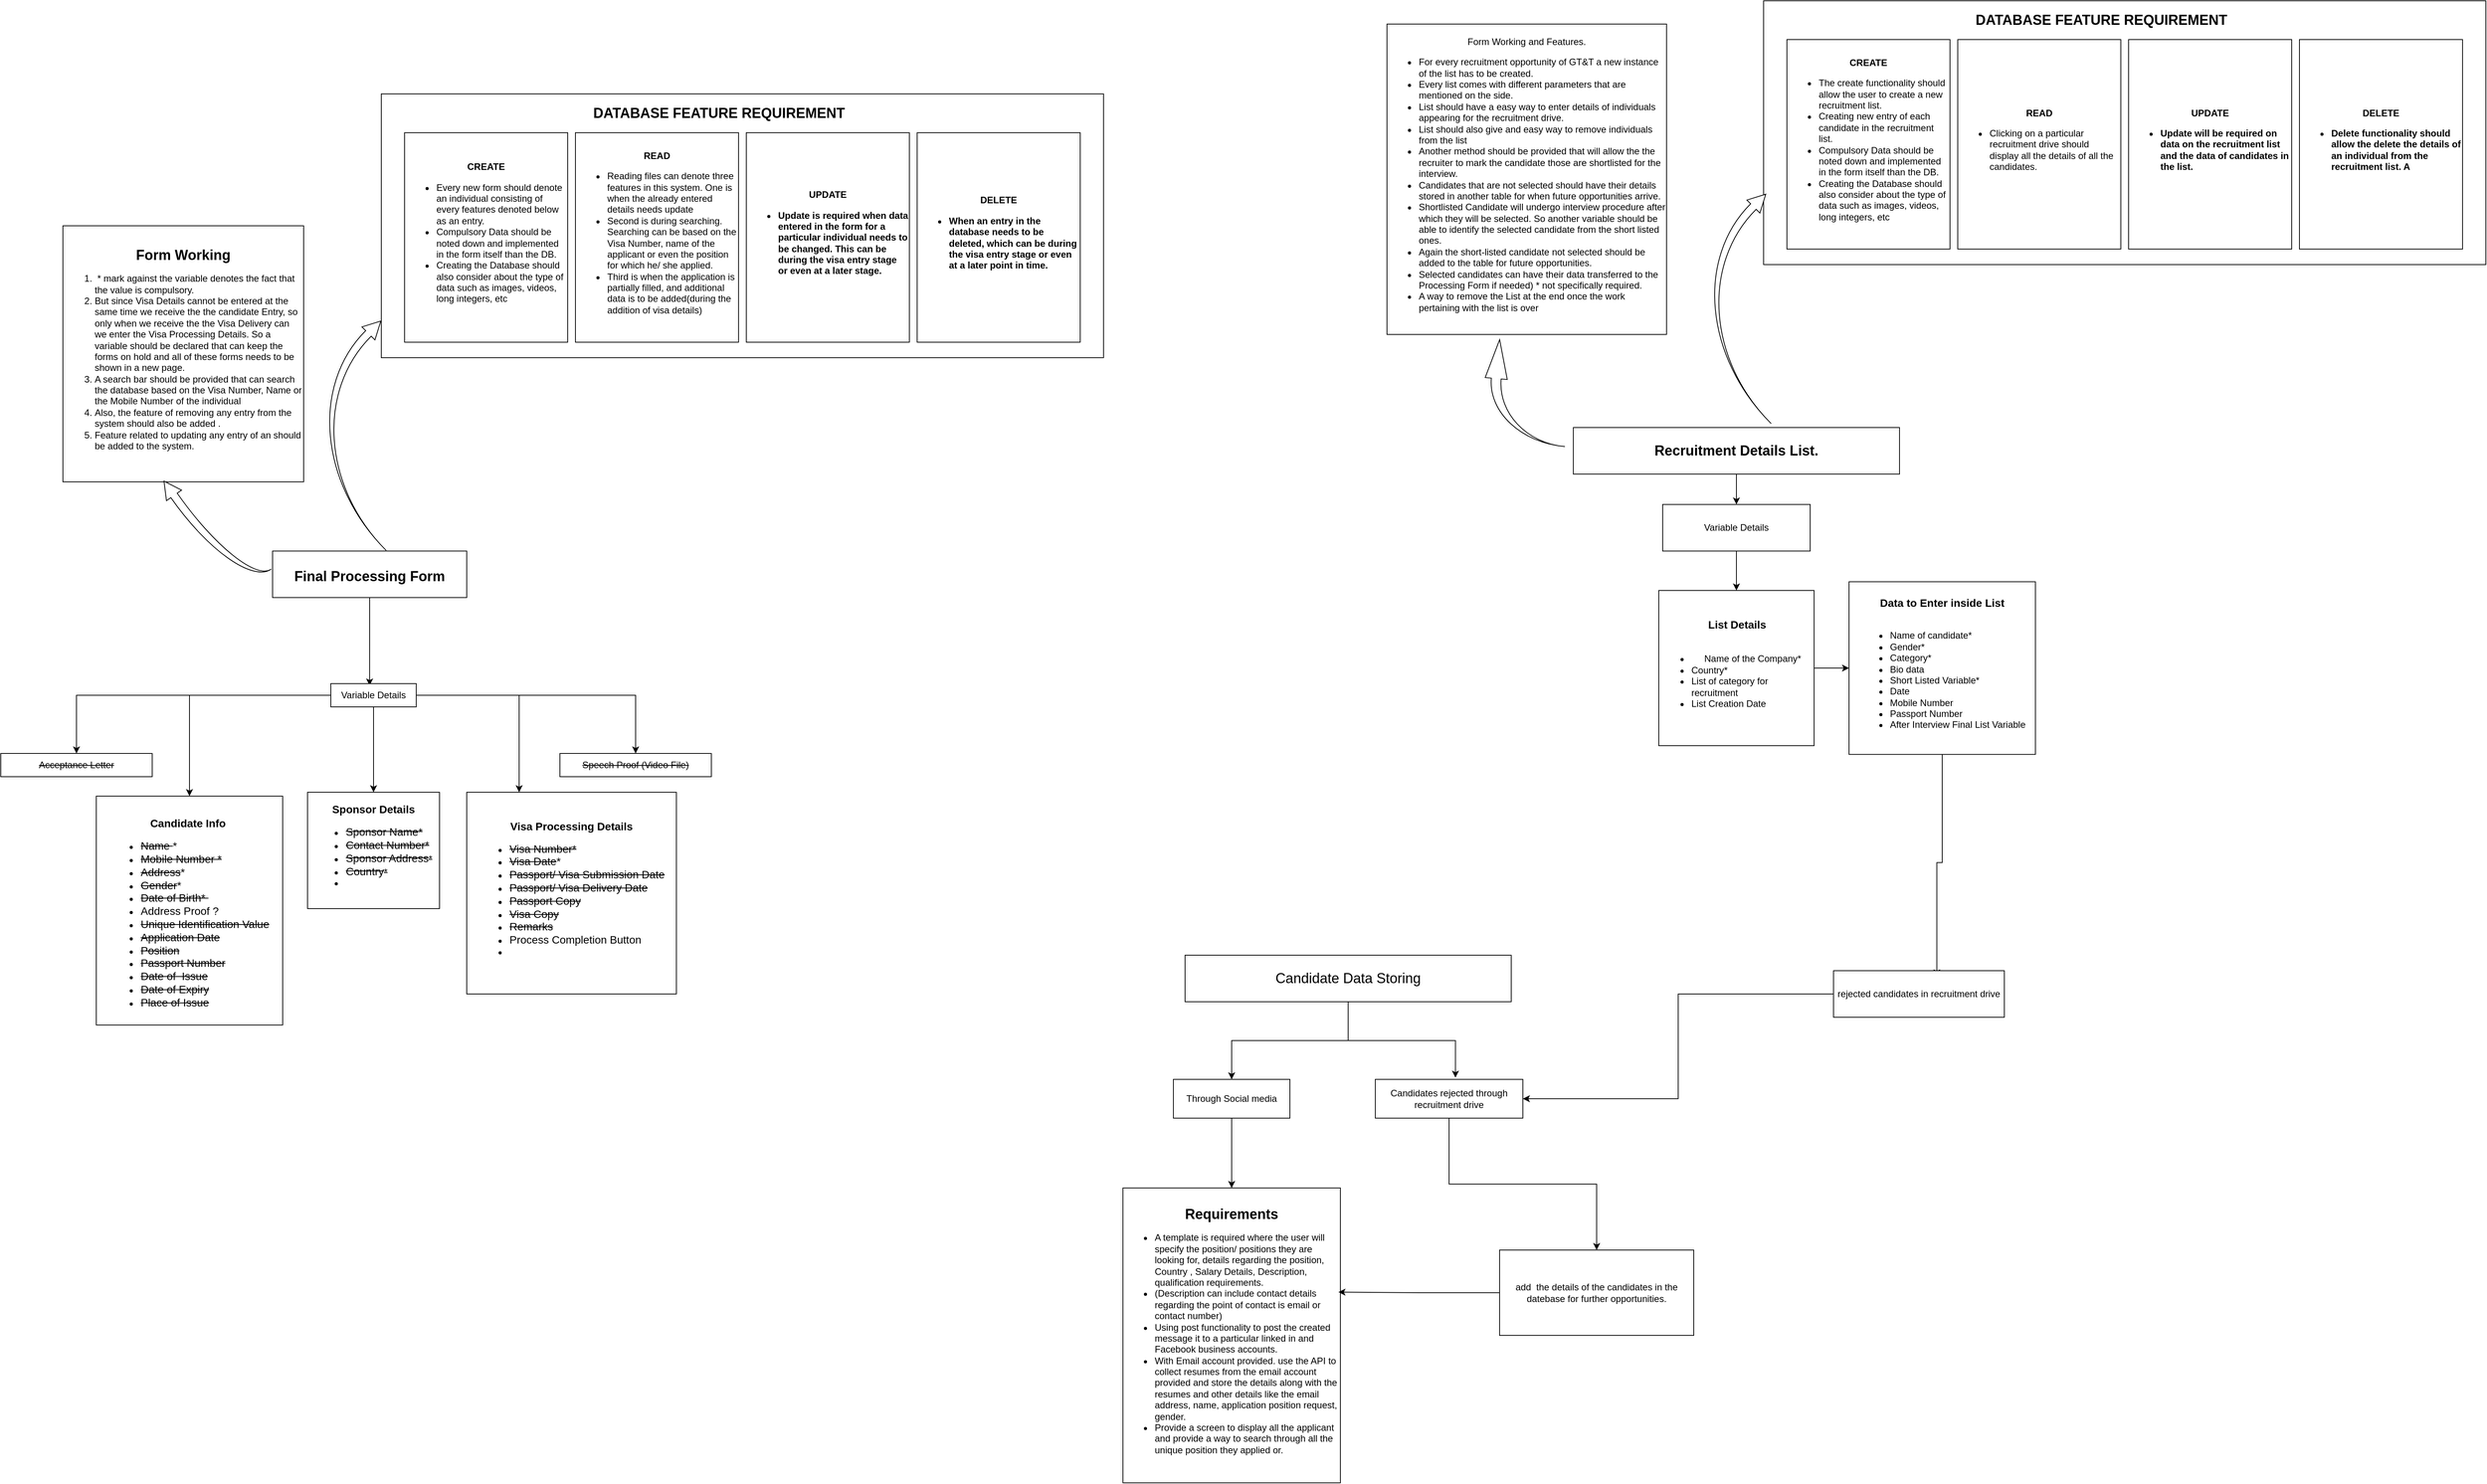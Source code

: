 <mxfile version="13.7.3" type="device" pages="2"><diagram id="wFE0QG_FPsp0jaGvCLVb" name="Sys-Requirements"><mxGraphModel dx="3826" dy="2414" grid="1" gridSize="10" guides="1" tooltips="1" connect="1" arrows="1" fold="1" page="1" pageScale="1" pageWidth="850" pageHeight="1100" math="0" shadow="0"><root><mxCell id="0"/><mxCell id="1" parent="0"/><mxCell id="CzBbysrcIN4NxOCek7Nh-9" style="edgeStyle=orthogonalEdgeStyle;rounded=0;orthogonalLoop=1;jettySize=auto;html=1;entryX=0.454;entryY=0.083;entryDx=0;entryDy=0;entryPerimeter=0;" parent="1" source="c3UbohfWcsbxTegdfn7A-3" target="CzBbysrcIN4NxOCek7Nh-2" edge="1"><mxGeometry relative="1" as="geometry"/></mxCell><mxCell id="c3UbohfWcsbxTegdfn7A-3" value="&lt;div&gt;&lt;b&gt;&lt;font style=&quot;font-size: 18px&quot;&gt;&lt;br&gt;&lt;/font&gt;&lt;/b&gt;&lt;/div&gt;&lt;div&gt;&lt;b&gt;&lt;font style=&quot;font-size: 18px&quot;&gt;Final Processing Form&lt;/font&gt;&lt;/b&gt;&lt;/div&gt;&lt;div&gt;&lt;br&gt;&lt;/div&gt;" style="rounded=0;whiteSpace=wrap;html=1;align=center;" parent="1" vertex="1"><mxGeometry x="170" y="-0.87" width="250" height="60" as="geometry"/></mxCell><mxCell id="c3UbohfWcsbxTegdfn7A-4" value="&lt;div&gt;&lt;b&gt;&lt;font style=&quot;font-size: 18px&quot;&gt;Form Working&lt;/font&gt;&lt;/b&gt;&lt;/div&gt;&lt;div style=&quot;text-align: left&quot;&gt;&lt;ol&gt;&lt;li&gt;&amp;nbsp;* mark against the variable denotes the fact that the value is compulsory.&lt;/li&gt;&lt;li&gt;But since Visa Details cannot be entered at the same time we receive the the candidate Entry, so only when we receive the the Visa Delivery can we enter the Visa Processing Details. So a variable should be declared that can keep the forms on hold and all of these forms needs to be shown in a new page.&lt;/li&gt;&lt;li&gt;A search bar should be provided that can search the database based on the Visa Number, Name or the Mobile Number of the individual&lt;/li&gt;&lt;li&gt;Also, the feature of removing any entry from the system should also be added .&lt;/li&gt;&lt;li&gt;Feature related to updating any entry of an should be added to the system.&lt;/li&gt;&lt;/ol&gt;&lt;/div&gt;" style="rounded=0;whiteSpace=wrap;html=1;align=center;" parent="1" vertex="1"><mxGeometry x="-100" y="-420" width="310" height="330" as="geometry"/></mxCell><mxCell id="c3UbohfWcsbxTegdfn7A-9" value="&lt;div&gt;&lt;span style=&quot;font-size: 14px&quot;&gt;&lt;b&gt;Visa Processing Details&lt;/b&gt;&lt;/span&gt;&lt;/div&gt;&lt;div&gt;&lt;ul&gt;&lt;li style=&quot;text-align: left&quot;&gt;&lt;span style=&quot;font-size: 14px&quot;&gt;&lt;strike&gt;Visa Number*&lt;/strike&gt;&lt;/span&gt;&lt;/li&gt;&lt;li style=&quot;text-align: left&quot;&gt;&lt;span style=&quot;font-size: 14px&quot;&gt;&lt;strike&gt;Visa Date&lt;/strike&gt;*&lt;/span&gt;&lt;/li&gt;&lt;li style=&quot;text-align: left&quot;&gt;&lt;span style=&quot;font-size: 14px&quot;&gt;&lt;strike&gt;Passport/ Visa Submission Date&lt;/strike&gt;&lt;/span&gt;&lt;/li&gt;&lt;li style=&quot;text-align: left&quot;&gt;&lt;span style=&quot;font-size: 14px&quot;&gt;&lt;strike&gt;Passport/ Visa Delivery Date&lt;/strike&gt;&lt;/span&gt;&lt;/li&gt;&lt;li style=&quot;text-align: left&quot;&gt;&lt;span style=&quot;font-size: 14px&quot;&gt;&lt;strike&gt;Passport Copy&lt;/strike&gt;&lt;/span&gt;&lt;/li&gt;&lt;li style=&quot;text-align: left&quot;&gt;&lt;span style=&quot;font-size: 14px&quot;&gt;&lt;strike&gt;Visa Copy&lt;/strike&gt;&lt;/span&gt;&lt;/li&gt;&lt;li style=&quot;text-align: left&quot;&gt;&lt;span style=&quot;font-size: 14px&quot;&gt;&lt;strike&gt;Remarks&lt;/strike&gt;&lt;/span&gt;&lt;/li&gt;&lt;li style=&quot;text-align: left&quot;&gt;&lt;span style=&quot;font-size: 14px&quot;&gt;Process Completion Button&lt;/span&gt;&lt;/li&gt;&lt;li style=&quot;text-align: left&quot;&gt;&lt;br&gt;&lt;/li&gt;&lt;/ul&gt;&lt;/div&gt;" style="whiteSpace=wrap;html=1;align=center;" parent="1" vertex="1"><mxGeometry x="420" y="310" width="270" height="260" as="geometry"/></mxCell><mxCell id="c3UbohfWcsbxTegdfn7A-10" value="&lt;div&gt;&lt;span style=&quot;font-size: 14px&quot;&gt;&lt;b&gt;&lt;br&gt;&lt;/b&gt;&lt;/span&gt;&lt;/div&gt;&lt;div&gt;&lt;span style=&quot;font-size: 14px&quot;&gt;&lt;b&gt;Candidate Info&amp;nbsp;&lt;/b&gt;&lt;/span&gt;&lt;/div&gt;&lt;div&gt;&lt;ul&gt;&lt;li style=&quot;text-align: left&quot;&gt;&lt;span style=&quot;font-size: 14px&quot;&gt;&lt;strike&gt;Name &lt;/strike&gt;*&lt;/span&gt;&lt;/li&gt;&lt;li style=&quot;text-align: left&quot;&gt;&lt;span style=&quot;font-size: 14px&quot;&gt;&lt;strike&gt;Mobile Number *&lt;/strike&gt;&lt;/span&gt;&lt;/li&gt;&lt;li style=&quot;text-align: left&quot;&gt;&lt;span style=&quot;font-size: 14px&quot;&gt;&lt;strike&gt;Address&lt;/strike&gt;*&lt;/span&gt;&lt;/li&gt;&lt;li style=&quot;text-align: left&quot;&gt;&lt;span style=&quot;font-size: 14px&quot;&gt;&lt;strike&gt;Gender&lt;/strike&gt;*&lt;/span&gt;&lt;/li&gt;&lt;li style=&quot;text-align: left&quot;&gt;&lt;span style=&quot;font-size: 14px&quot;&gt;&lt;strike&gt;Date of Birth*&amp;nbsp;&lt;/strike&gt;&lt;/span&gt;&lt;/li&gt;&lt;li style=&quot;text-align: left&quot;&gt;&lt;span style=&quot;font-size: 14px&quot;&gt;Address Proof ?&lt;/span&gt;&lt;/li&gt;&lt;li style=&quot;text-align: left&quot;&gt;&lt;span style=&quot;font-size: 14px&quot;&gt;&lt;strike&gt;Unique Identification Value&lt;/strike&gt;&lt;/span&gt;&lt;/li&gt;&lt;li style=&quot;text-align: left&quot;&gt;&lt;span style=&quot;font-size: 14px&quot;&gt;&lt;strike&gt;Application Date&lt;/strike&gt;&lt;/span&gt;&lt;/li&gt;&lt;li style=&quot;text-align: left&quot;&gt;&lt;span style=&quot;font-size: 14px&quot;&gt;&lt;strike&gt;Position&lt;/strike&gt;&lt;/span&gt;&lt;/li&gt;&lt;li style=&quot;text-align: left&quot;&gt;&lt;span style=&quot;font-size: 14px&quot;&gt;&lt;strike&gt;Passport Number&lt;/strike&gt;&lt;/span&gt;&lt;/li&gt;&lt;li style=&quot;text-align: left&quot;&gt;&lt;span style=&quot;font-size: 14px&quot;&gt;&lt;strike&gt;Date of&amp;nbsp; Issue&lt;/strike&gt;&lt;/span&gt;&lt;/li&gt;&lt;li style=&quot;text-align: left&quot;&gt;&lt;span style=&quot;font-size: 14px&quot;&gt;&lt;strike&gt;Date of Expiry&lt;/strike&gt;&lt;/span&gt;&lt;/li&gt;&lt;li style=&quot;text-align: left&quot;&gt;&lt;span style=&quot;font-size: 14px&quot;&gt;&lt;strike&gt;Place of Issue&lt;/strike&gt;&lt;/span&gt;&lt;/li&gt;&lt;/ul&gt;&lt;/div&gt;" style="whiteSpace=wrap;html=1;align=center;" parent="1" vertex="1"><mxGeometry x="-57" y="315" width="240" height="295" as="geometry"/></mxCell><mxCell id="c3UbohfWcsbxTegdfn7A-13" value="&lt;div&gt;&lt;b&gt;&lt;span style=&quot;font-size: 14px ; text-align: left&quot;&gt;Sponsor Details&lt;/span&gt;&lt;br&gt;&lt;/b&gt;&lt;/div&gt;&lt;div&gt;&lt;ul&gt;&lt;li style=&quot;text-align: left&quot;&gt;&lt;strike&gt;&lt;span style=&quot;font-size: 14px&quot;&gt;Sponsor Name*&lt;/span&gt;&lt;br&gt;&lt;/strike&gt;&lt;/li&gt;&lt;li style=&quot;text-align: left&quot;&gt;&lt;span style=&quot;font-size: 14px&quot;&gt;&lt;strike&gt;Contact Number*&lt;/strike&gt;&lt;/span&gt;&lt;/li&gt;&lt;li style=&quot;text-align: left&quot;&gt;&lt;strike&gt;&lt;span style=&quot;font-size: 14px&quot;&gt;Sponsor Address&lt;/span&gt;&lt;span&gt;*&lt;/span&gt;&lt;br&gt;&lt;/strike&gt;&lt;/li&gt;&lt;li style=&quot;text-align: left&quot;&gt;&lt;strike&gt;&lt;span style=&quot;font-size: 14px&quot;&gt;Country&lt;/span&gt;&lt;span&gt;*&lt;/span&gt;&lt;br&gt;&lt;/strike&gt;&lt;/li&gt;&lt;li&gt;&lt;/li&gt;&lt;/ul&gt;&lt;/div&gt;" style="whiteSpace=wrap;html=1;align=center;" parent="1" vertex="1"><mxGeometry x="215" y="310" width="170" height="150" as="geometry"/></mxCell><mxCell id="c3UbohfWcsbxTegdfn7A-21" value="&lt;strike&gt;Acceptance Letter&lt;/strike&gt;" style="rounded=0;whiteSpace=wrap;html=1;" parent="1" vertex="1"><mxGeometry x="-180" y="260" width="195" height="30" as="geometry"/></mxCell><mxCell id="c3UbohfWcsbxTegdfn7A-22" value="&lt;strike&gt;Speech Proof (Video File)&lt;/strike&gt;" style="rounded=0;whiteSpace=wrap;html=1;" parent="1" vertex="1"><mxGeometry x="540" y="260" width="195" height="30" as="geometry"/></mxCell><mxCell id="c3UbohfWcsbxTegdfn7A-41" value="" style="group" parent="1" vertex="1" connectable="0"><mxGeometry x="310" y="-590" width="930" height="600" as="geometry"/></mxCell><mxCell id="c3UbohfWcsbxTegdfn7A-5" value="" style="rounded=0;whiteSpace=wrap;html=1;align=center;" parent="c3UbohfWcsbxTegdfn7A-41" vertex="1"><mxGeometry width="930" height="340" as="geometry"/></mxCell><mxCell id="c3UbohfWcsbxTegdfn7A-36" value="&lt;b&gt;DELETE&lt;br&gt;&lt;ul&gt;&lt;li style=&quot;text-align: left&quot;&gt;&lt;b&gt;When an entry in the database needs to be deleted, which can be during the visa entry stage or even at a later point in time.&lt;/b&gt;&lt;/li&gt;&lt;/ul&gt;&lt;/b&gt;" style="rounded=0;whiteSpace=wrap;html=1;" parent="c3UbohfWcsbxTegdfn7A-41" vertex="1"><mxGeometry x="690" y="50" width="210" height="270" as="geometry"/></mxCell><mxCell id="c3UbohfWcsbxTegdfn7A-37" value="CREATE&lt;br&gt;&lt;ul&gt;&lt;li style=&quot;text-align: left&quot;&gt;&lt;span style=&quot;font-weight: normal&quot;&gt;Every new form should denote an individual consisting of every features denoted below as an entry.&lt;/span&gt;&lt;/li&gt;&lt;li style=&quot;text-align: left&quot;&gt;&lt;span style=&quot;font-weight: 400&quot;&gt;Compulsory Data should be noted down and implemented in the form itself than the DB.&lt;/span&gt;&lt;/li&gt;&lt;li style=&quot;text-align: left&quot;&gt;&lt;span style=&quot;font-weight: normal&quot;&gt;Creating the Database should also consider about the type of data such as images, videos, long integers, etc&lt;/span&gt;&lt;/li&gt;&lt;/ul&gt;" style="rounded=0;whiteSpace=wrap;html=1;fontStyle=1" parent="c3UbohfWcsbxTegdfn7A-41" vertex="1"><mxGeometry x="30" y="50" width="210" height="270" as="geometry"/></mxCell><mxCell id="c3UbohfWcsbxTegdfn7A-38" value="&lt;b&gt;READ&lt;/b&gt;&lt;br&gt;&lt;ul&gt;&lt;li style=&quot;text-align: left&quot;&gt;Reading files can denote three features in this system. One is when the already entered details needs update&lt;/li&gt;&lt;li style=&quot;text-align: left&quot;&gt;Second is during searching. Searching can be based on the Visa Number, name of the applicant or even the position&amp;nbsp; for which he/ she applied.&amp;nbsp;&lt;/li&gt;&lt;li style=&quot;text-align: left&quot;&gt;Third is when the application is partially filled, and additional data is to be added(during the addition of visa details)&lt;/li&gt;&lt;/ul&gt;" style="rounded=0;whiteSpace=wrap;html=1;" parent="c3UbohfWcsbxTegdfn7A-41" vertex="1"><mxGeometry x="250" y="50" width="210" height="270" as="geometry"/></mxCell><mxCell id="c3UbohfWcsbxTegdfn7A-39" value="&lt;b&gt;UPDATE&lt;br&gt;&lt;ul&gt;&lt;li style=&quot;text-align: left&quot;&gt;Update is required when data entered in the form for a particular individual needs to be changed. This can be during the visa entry stage or even at a later stage.&lt;/li&gt;&lt;/ul&gt;&lt;/b&gt;" style="rounded=0;whiteSpace=wrap;html=1;" parent="c3UbohfWcsbxTegdfn7A-41" vertex="1"><mxGeometry x="470" y="50" width="210" height="270" as="geometry"/></mxCell><mxCell id="c3UbohfWcsbxTegdfn7A-42" value="&lt;font style=&quot;font-size: 18px&quot;&gt;&lt;b&gt;DATABASE FEATURE REQUIREMENT&lt;/b&gt;&lt;/font&gt;" style="text;html=1;strokeColor=none;fillColor=none;align=center;verticalAlign=middle;whiteSpace=wrap;rounded=0;" parent="c3UbohfWcsbxTegdfn7A-41" vertex="1"><mxGeometry x="90" width="690" height="50" as="geometry"/></mxCell><mxCell id="c3UbohfWcsbxTegdfn7A-56" value="" style="html=1;shadow=0;dashed=0;align=center;verticalAlign=middle;shape=mxgraph.arrows2.jumpInArrow;dy=5;dx=22.51;arrowHead=23.7;rotation=-45;" parent="c3UbohfWcsbxTegdfn7A-41" vertex="1"><mxGeometry x="-103.43" y="323.5" width="204.15" height="225.85" as="geometry"/></mxCell><mxCell id="c3UbohfWcsbxTegdfn7A-50" value="" style="html=1;shadow=0;dashed=0;align=center;verticalAlign=middle;shape=mxgraph.arrows2.jumpInArrow;dy=5;dx=22.51;arrowHead=23.7;rotation=-125;" parent="1" vertex="1"><mxGeometry x="8.33" y="-60.87" width="172.13" height="60" as="geometry"/></mxCell><mxCell id="CzBbysrcIN4NxOCek7Nh-11" value="" style="edgeStyle=orthogonalEdgeStyle;rounded=0;orthogonalLoop=1;jettySize=auto;html=1;" parent="1" source="c3UbohfWcsbxTegdfn7A-58" target="CzBbysrcIN4NxOCek7Nh-10" edge="1"><mxGeometry relative="1" as="geometry"/></mxCell><mxCell id="CzBbysrcIN4NxOCek7Nh-3" style="edgeStyle=orthogonalEdgeStyle;rounded=0;orthogonalLoop=1;jettySize=auto;html=1;" parent="1" source="CzBbysrcIN4NxOCek7Nh-2" target="c3UbohfWcsbxTegdfn7A-21" edge="1"><mxGeometry relative="1" as="geometry"/></mxCell><mxCell id="CzBbysrcIN4NxOCek7Nh-4" style="edgeStyle=orthogonalEdgeStyle;rounded=0;orthogonalLoop=1;jettySize=auto;html=1;" parent="1" source="CzBbysrcIN4NxOCek7Nh-2" target="c3UbohfWcsbxTegdfn7A-10" edge="1"><mxGeometry relative="1" as="geometry"/></mxCell><mxCell id="CzBbysrcIN4NxOCek7Nh-5" style="edgeStyle=orthogonalEdgeStyle;rounded=0;orthogonalLoop=1;jettySize=auto;html=1;entryX=0.5;entryY=0;entryDx=0;entryDy=0;" parent="1" source="CzBbysrcIN4NxOCek7Nh-2" target="c3UbohfWcsbxTegdfn7A-13" edge="1"><mxGeometry relative="1" as="geometry"/></mxCell><mxCell id="CzBbysrcIN4NxOCek7Nh-6" style="edgeStyle=orthogonalEdgeStyle;rounded=0;orthogonalLoop=1;jettySize=auto;html=1;entryX=0.25;entryY=0;entryDx=0;entryDy=0;" parent="1" source="CzBbysrcIN4NxOCek7Nh-2" target="c3UbohfWcsbxTegdfn7A-9" edge="1"><mxGeometry relative="1" as="geometry"/></mxCell><mxCell id="CzBbysrcIN4NxOCek7Nh-7" style="edgeStyle=orthogonalEdgeStyle;rounded=0;orthogonalLoop=1;jettySize=auto;html=1;" parent="1" source="CzBbysrcIN4NxOCek7Nh-2" target="c3UbohfWcsbxTegdfn7A-22" edge="1"><mxGeometry relative="1" as="geometry"/></mxCell><mxCell id="CzBbysrcIN4NxOCek7Nh-2" value="Variable Details" style="rounded=0;whiteSpace=wrap;html=1;" parent="1" vertex="1"><mxGeometry x="245" y="170" width="110" height="30" as="geometry"/></mxCell><mxCell id="CzBbysrcIN4NxOCek7Nh-13" value="" style="edgeStyle=orthogonalEdgeStyle;rounded=0;orthogonalLoop=1;jettySize=auto;html=1;" parent="1" source="CzBbysrcIN4NxOCek7Nh-10" target="CzBbysrcIN4NxOCek7Nh-12" edge="1"><mxGeometry relative="1" as="geometry"/></mxCell><mxCell id="CzBbysrcIN4NxOCek7Nh-10" value="Variable Details" style="whiteSpace=wrap;html=1;rounded=0;" parent="1" vertex="1"><mxGeometry x="1960" y="-60.87" width="190" height="60" as="geometry"/></mxCell><mxCell id="CzBbysrcIN4NxOCek7Nh-15" value="" style="edgeStyle=orthogonalEdgeStyle;rounded=0;orthogonalLoop=1;jettySize=auto;html=1;" parent="1" source="CzBbysrcIN4NxOCek7Nh-12" target="CzBbysrcIN4NxOCek7Nh-14" edge="1"><mxGeometry relative="1" as="geometry"/></mxCell><mxCell id="CzBbysrcIN4NxOCek7Nh-12" value="&lt;div style=&quot;text-align: center&quot;&gt;&lt;span&gt;&lt;b&gt;&lt;font style=&quot;font-size: 14px&quot;&gt;List Details&lt;/font&gt;&lt;/b&gt;&lt;/span&gt;&lt;/div&gt;&lt;div style=&quot;text-align: center&quot;&gt;&lt;span&gt;&lt;b&gt;&lt;font style=&quot;font-size: 14px&quot;&gt;&lt;br&gt;&lt;/font&gt;&lt;/b&gt;&lt;/span&gt;&lt;/div&gt;&lt;ul&gt;&lt;li style=&quot;text-align: center&quot;&gt;Name of the Company*&lt;/li&gt;&lt;li&gt;Country*&lt;/li&gt;&lt;li&gt;List of category for recruitment&lt;br&gt;&lt;/li&gt;&lt;li&gt;&lt;span&gt;List Creation Date&lt;/span&gt;&lt;br&gt;&lt;/li&gt;&lt;/ul&gt;" style="whiteSpace=wrap;html=1;rounded=0;align=left;" parent="1" vertex="1"><mxGeometry x="1955" y="50" width="200" height="200" as="geometry"/></mxCell><mxCell id="CzBbysrcIN4NxOCek7Nh-42" style="edgeStyle=orthogonalEdgeStyle;rounded=0;orthogonalLoop=1;jettySize=auto;html=1;entryX=0.605;entryY=0.122;entryDx=0;entryDy=0;entryPerimeter=0;" parent="1" source="CzBbysrcIN4NxOCek7Nh-14" target="CzBbysrcIN4NxOCek7Nh-43" edge="1"><mxGeometry relative="1" as="geometry"><mxPoint x="2652.667" y="570" as="targetPoint"/></mxGeometry></mxCell><mxCell id="CzBbysrcIN4NxOCek7Nh-14" value="&lt;font&gt;&lt;span style=&quot;font-size: 14px&quot;&gt;&lt;b&gt;Data to Enter inside List&lt;/b&gt;&lt;/span&gt;&lt;br&gt;&lt;br&gt;&lt;div style=&quot;text-align: left&quot;&gt;&lt;ul&gt;&lt;li&gt;&lt;font style=&quot;font-size: 12px&quot;&gt;&lt;div style=&quot;text-align: left&quot;&gt;Name of candidate*&lt;/div&gt;&lt;/font&gt;&lt;/li&gt;&lt;li&gt;&lt;div style=&quot;text-align: left&quot;&gt;Gender*&lt;/div&gt;&lt;/li&gt;&lt;li&gt;&lt;div style=&quot;text-align: left&quot;&gt;Category*&lt;/div&gt;&lt;/li&gt;&lt;li&gt;&lt;div style=&quot;text-align: left&quot;&gt;Bio data&lt;/div&gt;&lt;/li&gt;&lt;li&gt;&lt;div style=&quot;text-align: left&quot;&gt;Short Listed Variable*&lt;/div&gt;&lt;/li&gt;&lt;li&gt;&lt;div style=&quot;text-align: left&quot;&gt;Date&lt;/div&gt;&lt;/li&gt;&lt;li&gt;&lt;div style=&quot;text-align: left&quot;&gt;Mobile Number&lt;/div&gt;&lt;/li&gt;&lt;li&gt;&lt;div style=&quot;text-align: left&quot;&gt;Passport Number&lt;/div&gt;&lt;/li&gt;&lt;li&gt;&lt;div style=&quot;text-align: left&quot;&gt;After Interview Final List Variable&lt;/div&gt;&lt;/li&gt;&lt;/ul&gt;&lt;/div&gt;&lt;/font&gt;" style="whiteSpace=wrap;html=1;rounded=0;align=center;" parent="1" vertex="1"><mxGeometry x="2200" y="38.75" width="240" height="222.5" as="geometry"/></mxCell><mxCell id="CzBbysrcIN4NxOCek7Nh-16" value="Form Working and Features.&lt;br&gt;&lt;ul&gt;&lt;li style=&quot;text-align: left&quot;&gt;For every recruitment opportunity of GT&amp;amp;T a new instance of the list has to be created.&amp;nbsp;&lt;/li&gt;&lt;li style=&quot;text-align: left&quot;&gt;Every list comes with different parameters that are mentioned on the side.&amp;nbsp;&amp;nbsp;&lt;/li&gt;&lt;li style=&quot;text-align: left&quot;&gt;List should have a easy way to enter details of individuals appearing for the recruitment drive.&lt;/li&gt;&lt;li style=&quot;text-align: left&quot;&gt;List should also give and easy way to remove individuals from the list&amp;nbsp;&lt;/li&gt;&lt;li style=&quot;text-align: left&quot;&gt;Another method should be provided that will allow the the recruiter to mark the candidate those are shortlisted for the interview.&lt;/li&gt;&lt;li style=&quot;text-align: left&quot;&gt;Candidates that are not selected should have their details stored in another table for when future opportunities arrive.&lt;/li&gt;&lt;li style=&quot;text-align: left&quot;&gt;Shortlisted Candidate will undergo interview procedure after which they will be selected. So another variable should be able to identify the selected candidate from the short listed ones.&lt;/li&gt;&lt;li style=&quot;text-align: left&quot;&gt;Again the short-listed candidate not selected should be added to the table for future opportunities.&lt;/li&gt;&lt;li style=&quot;text-align: left&quot;&gt;Selected candidates can have their data transferred to the Processing Form if needed) * not specifically required.&lt;/li&gt;&lt;li style=&quot;text-align: left&quot;&gt;A way to remove the List at the end once the work pertaining with the list is over&amp;nbsp;&lt;/li&gt;&lt;/ul&gt;" style="rounded=0;whiteSpace=wrap;html=1;" parent="1" vertex="1"><mxGeometry x="1605" y="-680" width="360" height="400" as="geometry"/></mxCell><mxCell id="CzBbysrcIN4NxOCek7Nh-21" value="" style="html=1;shadow=0;dashed=0;align=center;verticalAlign=middle;shape=mxgraph.arrows2.jumpInArrow;dy=6.33;dx=50.33;arrowHead=28.5;rotation=-85;" parent="1" vertex="1"><mxGeometry x="1720" y="-260" width="130" height="110" as="geometry"/></mxCell><mxCell id="CzBbysrcIN4NxOCek7Nh-23" value="" style="group" parent="1" vertex="1" connectable="0"><mxGeometry x="2000" y="-690" width="930" height="600" as="geometry"/></mxCell><mxCell id="CzBbysrcIN4NxOCek7Nh-24" value="" style="rounded=0;whiteSpace=wrap;html=1;align=center;" parent="CzBbysrcIN4NxOCek7Nh-23" vertex="1"><mxGeometry x="90" y="-20" width="930" height="340" as="geometry"/></mxCell><mxCell id="CzBbysrcIN4NxOCek7Nh-25" value="&lt;b&gt;DELETE&lt;br&gt;&lt;ul&gt;&lt;li style=&quot;text-align: left&quot;&gt;&lt;b&gt;Delete functionality should allow the delete the details of an individual from the recruitment list. A&lt;/b&gt;&lt;/li&gt;&lt;/ul&gt;&lt;/b&gt;" style="rounded=0;whiteSpace=wrap;html=1;" parent="CzBbysrcIN4NxOCek7Nh-23" vertex="1"><mxGeometry x="780" y="30" width="210" height="270" as="geometry"/></mxCell><mxCell id="CzBbysrcIN4NxOCek7Nh-26" value="CREATE&lt;br&gt;&lt;ul&gt;&lt;li style=&quot;text-align: left&quot;&gt;&lt;span style=&quot;font-weight: normal&quot;&gt;The create functionality should allow the user to create a new recruitment list.&lt;/span&gt;&lt;/li&gt;&lt;li style=&quot;text-align: left&quot;&gt;&lt;span style=&quot;font-weight: normal&quot;&gt;Creating new entry of each candidate in the recruitment list.&lt;/span&gt;&lt;/li&gt;&lt;li style=&quot;text-align: left&quot;&gt;&lt;span style=&quot;font-weight: 400&quot;&gt;Compulsory Data should be noted down and implemented in the form itself than the DB.&lt;/span&gt;&lt;/li&gt;&lt;li style=&quot;text-align: left&quot;&gt;&lt;span style=&quot;font-weight: normal&quot;&gt;Creating the Database should also consider about the type of data such as images, videos, long integers, etc&lt;/span&gt;&lt;/li&gt;&lt;/ul&gt;" style="rounded=0;whiteSpace=wrap;html=1;fontStyle=1" parent="CzBbysrcIN4NxOCek7Nh-23" vertex="1"><mxGeometry x="120" y="30" width="210" height="270" as="geometry"/></mxCell><mxCell id="CzBbysrcIN4NxOCek7Nh-27" value="&lt;b&gt;READ&lt;/b&gt;&lt;br&gt;&lt;ul&gt;&lt;li style=&quot;text-align: left&quot;&gt;Clicking on a particular recruitment drive should display all the details of all the candidates.&lt;/li&gt;&lt;/ul&gt;" style="rounded=0;whiteSpace=wrap;html=1;" parent="CzBbysrcIN4NxOCek7Nh-23" vertex="1"><mxGeometry x="340" y="30" width="210" height="270" as="geometry"/></mxCell><mxCell id="CzBbysrcIN4NxOCek7Nh-28" value="&lt;b&gt;UPDATE&lt;br&gt;&lt;ul&gt;&lt;li style=&quot;text-align: left&quot;&gt;Update will be required on data on the recruitment list and the data of candidates in the list.&lt;/li&gt;&lt;/ul&gt;&lt;/b&gt;" style="rounded=0;whiteSpace=wrap;html=1;" parent="CzBbysrcIN4NxOCek7Nh-23" vertex="1"><mxGeometry x="560" y="30" width="210" height="270" as="geometry"/></mxCell><mxCell id="CzBbysrcIN4NxOCek7Nh-29" value="&lt;font style=&quot;font-size: 18px&quot;&gt;&lt;b&gt;DATABASE FEATURE REQUIREMENT&lt;/b&gt;&lt;/font&gt;" style="text;html=1;strokeColor=none;fillColor=none;align=center;verticalAlign=middle;whiteSpace=wrap;rounded=0;" parent="CzBbysrcIN4NxOCek7Nh-23" vertex="1"><mxGeometry x="180" y="-20" width="690" height="50" as="geometry"/></mxCell><mxCell id="CzBbysrcIN4NxOCek7Nh-30" value="" style="html=1;shadow=0;dashed=0;align=center;verticalAlign=middle;shape=mxgraph.arrows2.jumpInArrow;dy=5;dx=22.51;arrowHead=23.7;rotation=-45;" parent="CzBbysrcIN4NxOCek7Nh-23" vertex="1"><mxGeometry x="-10" y="260" width="204.15" height="225.85" as="geometry"/></mxCell><mxCell id="c3UbohfWcsbxTegdfn7A-58" value="&lt;div&gt;&lt;b&gt;&lt;font style=&quot;font-size: 18px&quot;&gt;&lt;br&gt;&lt;/font&gt;&lt;/b&gt;&lt;/div&gt;&lt;div&gt;&lt;span style=&quot;font-size: 18px&quot;&gt;&lt;b&gt;Recruitment Details List.&lt;/b&gt;&lt;/span&gt;&lt;/div&gt;&lt;div&gt;&lt;span style=&quot;font-size: 18px&quot;&gt;&lt;b&gt;&lt;br&gt;&lt;/b&gt;&lt;/span&gt;&lt;/div&gt;" style="rounded=0;whiteSpace=wrap;html=1;align=center;" parent="CzBbysrcIN4NxOCek7Nh-23" vertex="1"><mxGeometry x="-155" y="530" width="420" height="60" as="geometry"/></mxCell><mxCell id="CzBbysrcIN4NxOCek7Nh-39" style="edgeStyle=orthogonalEdgeStyle;rounded=0;orthogonalLoop=1;jettySize=auto;html=1;" parent="1" source="CzBbysrcIN4NxOCek7Nh-36" target="CzBbysrcIN4NxOCek7Nh-37" edge="1"><mxGeometry relative="1" as="geometry"/></mxCell><mxCell id="CzBbysrcIN4NxOCek7Nh-41" style="edgeStyle=orthogonalEdgeStyle;rounded=0;orthogonalLoop=1;jettySize=auto;html=1;entryX=0.543;entryY=-0.044;entryDx=0;entryDy=0;entryPerimeter=0;" parent="1" source="CzBbysrcIN4NxOCek7Nh-36" target="CzBbysrcIN4NxOCek7Nh-38" edge="1"><mxGeometry relative="1" as="geometry"/></mxCell><mxCell id="CzBbysrcIN4NxOCek7Nh-36" value="&lt;font style=&quot;font-size: 18px&quot;&gt;Candidate Data Storing&lt;/font&gt;" style="rounded=0;whiteSpace=wrap;html=1;align=center;" parent="1" vertex="1"><mxGeometry x="1345" y="520" width="420" height="60" as="geometry"/></mxCell><mxCell id="CzBbysrcIN4NxOCek7Nh-47" value="" style="edgeStyle=orthogonalEdgeStyle;rounded=0;orthogonalLoop=1;jettySize=auto;html=1;" parent="1" source="CzBbysrcIN4NxOCek7Nh-37" target="CzBbysrcIN4NxOCek7Nh-46" edge="1"><mxGeometry relative="1" as="geometry"/></mxCell><mxCell id="CzBbysrcIN4NxOCek7Nh-37" value="Through Social media" style="rounded=0;whiteSpace=wrap;html=1;" parent="1" vertex="1"><mxGeometry x="1330" y="680" width="150" height="50" as="geometry"/></mxCell><mxCell id="CzBbysrcIN4NxOCek7Nh-51" value="" style="edgeStyle=orthogonalEdgeStyle;rounded=0;orthogonalLoop=1;jettySize=auto;html=1;" parent="1" source="CzBbysrcIN4NxOCek7Nh-38" target="CzBbysrcIN4NxOCek7Nh-50" edge="1"><mxGeometry relative="1" as="geometry"/></mxCell><mxCell id="CzBbysrcIN4NxOCek7Nh-38" value="Candidates rejected through recruitment drive" style="rounded=0;whiteSpace=wrap;html=1;" parent="1" vertex="1"><mxGeometry x="1590" y="680" width="190" height="50" as="geometry"/></mxCell><mxCell id="CzBbysrcIN4NxOCek7Nh-45" style="edgeStyle=orthogonalEdgeStyle;rounded=0;orthogonalLoop=1;jettySize=auto;html=1;entryX=1;entryY=0.5;entryDx=0;entryDy=0;" parent="1" source="CzBbysrcIN4NxOCek7Nh-43" target="CzBbysrcIN4NxOCek7Nh-38" edge="1"><mxGeometry relative="1" as="geometry"/></mxCell><mxCell id="CzBbysrcIN4NxOCek7Nh-43" value="rejected candidates in recruitment drive" style="rounded=0;whiteSpace=wrap;html=1;" parent="1" vertex="1"><mxGeometry x="2180" y="540" width="220" height="60" as="geometry"/></mxCell><mxCell id="CzBbysrcIN4NxOCek7Nh-46" value="&lt;font&gt;&lt;b style=&quot;font-size: 18px&quot;&gt;Requirements&lt;/b&gt;&lt;br&gt;&lt;ul&gt;&lt;li style=&quot;text-align: left&quot;&gt;&lt;font style=&quot;font-size: 12px&quot;&gt;A template is required where the user will specify the position/ positions they are looking for, details regarding the position, Country , Salary Details, Description, qualification requirements.&amp;nbsp;&lt;/font&gt;&lt;/li&gt;&lt;li style=&quot;text-align: left&quot;&gt;&lt;font style=&quot;font-size: 12px&quot;&gt;(Description can include contact details regarding the point of contact is email or contact number)&lt;/font&gt;&lt;/li&gt;&lt;li style=&quot;text-align: left&quot;&gt;Using post functionality to post the created message it to a particular linked in and Facebook business accounts.&lt;/li&gt;&lt;li style=&quot;text-align: left&quot;&gt;With Email account provided. use the API to collect resumes from the email account provided and store the details along with the resumes and other details like the email address, name, application position request, gender.&lt;/li&gt;&lt;li style=&quot;text-align: left&quot;&gt;Provide a screen to display all the applicant and provide a way to search through all the unique position they applied or.&lt;/li&gt;&lt;/ul&gt;&lt;/font&gt;" style="whiteSpace=wrap;html=1;rounded=0;" parent="1" vertex="1"><mxGeometry x="1265" y="820" width="280" height="380" as="geometry"/></mxCell><mxCell id="CzBbysrcIN4NxOCek7Nh-52" style="edgeStyle=orthogonalEdgeStyle;rounded=0;orthogonalLoop=1;jettySize=auto;html=1;entryX=0.991;entryY=0.353;entryDx=0;entryDy=0;entryPerimeter=0;" parent="1" source="CzBbysrcIN4NxOCek7Nh-50" target="CzBbysrcIN4NxOCek7Nh-46" edge="1"><mxGeometry relative="1" as="geometry"/></mxCell><mxCell id="CzBbysrcIN4NxOCek7Nh-50" value="add&amp;nbsp; the details of the candidates in the datebase for further opportunities." style="whiteSpace=wrap;html=1;rounded=0;" parent="1" vertex="1"><mxGeometry x="1750" y="900" width="250" height="110" as="geometry"/></mxCell></root></mxGraphModel></diagram><diagram id="NOFOB6P0dte-mMbBLWMm" name="Database Design"><mxGraphModel dx="1036" dy="863" grid="1" gridSize="10" guides="1" tooltips="1" connect="1" arrows="1" fold="1" page="0" pageScale="1" pageWidth="850" pageHeight="1100" math="0" shadow="0"><root><mxCell id="z_rlmheR3kkfY81NdptR-0"/><mxCell id="z_rlmheR3kkfY81NdptR-1" parent="z_rlmheR3kkfY81NdptR-0"/><mxCell id="AjSMn2qY77L6pTCkPBIO-44" value="" style="edgeStyle=entityRelationEdgeStyle;fontSize=12;html=1;endArrow=ERzeroToMany;startArrow=ERzeroToOne;exitX=1;exitY=0.5;exitDx=0;exitDy=0;entryX=0;entryY=0.5;entryDx=0;entryDy=0;" parent="z_rlmheR3kkfY81NdptR-1" source="qcg3cBotRkZT5oNRFvy3-0" target="PYySrQwHKu96aM0ZfTiS-38" edge="1"><mxGeometry width="100" height="100" relative="1" as="geometry"><mxPoint x="110" y="310" as="sourcePoint"/><mxPoint x="1120" y="-20" as="targetPoint"/></mxGeometry></mxCell><mxCell id="AjSMn2qY77L6pTCkPBIO-7" value="" style="edgeStyle=entityRelationEdgeStyle;fontSize=12;html=1;endArrow=ERzeroToMany;startArrow=ERmandOne;entryX=0;entryY=0.5;entryDx=0;entryDy=0;exitX=1;exitY=0.5;exitDx=0;exitDy=0;" parent="z_rlmheR3kkfY81NdptR-1" source="AIpo-1skq73D4Y5ld0GA-0" target="y8cb8UkhQbV5cXnKdwQa-14" edge="1"><mxGeometry width="100" height="100" relative="1" as="geometry"><mxPoint x="440" y="400" as="sourcePoint"/><mxPoint x="540" y="300" as="targetPoint"/></mxGeometry></mxCell><mxCell id="AjSMn2qY77L6pTCkPBIO-9" value="" style="edgeStyle=entityRelationEdgeStyle;fontSize=12;html=1;endArrow=ERmandOne;startArrow=ERmandOne;entryX=-0.002;entryY=0.87;entryDx=0;entryDy=0;entryPerimeter=0;exitX=1;exitY=0.5;exitDx=0;exitDy=0;" parent="z_rlmheR3kkfY81NdptR-1" source="y8cb8UkhQbV5cXnKdwQa-14" target="hqA5xJ0h6HDviLcu-Pwc-1" edge="1"><mxGeometry width="100" height="100" relative="1" as="geometry"><mxPoint x="720" y="520" as="sourcePoint"/><mxPoint x="820" y="420" as="targetPoint"/></mxGeometry></mxCell><mxCell id="hqA5xJ0h6HDviLcu-Pwc-0" value="Specialization List" style="shape=table;startSize=30;container=1;collapsible=1;childLayout=tableLayout;fixedRows=1;rowLines=0;fontStyle=1;align=center;resizeLast=1;" parent="z_rlmheR3kkfY81NdptR-1" vertex="1" collapsed="1"><mxGeometry x="730" y="500" width="140" height="30" as="geometry"><mxRectangle x="730" y="500" width="200" height="70" as="alternateBounds"/></mxGeometry></mxCell><mxCell id="hqA5xJ0h6HDviLcu-Pwc-1" value="" style="shape=partialRectangle;collapsible=0;dropTarget=0;pointerEvents=0;fillColor=none;top=0;left=0;bottom=1;right=0;points=[[0,0.5],[1,0.5]];portConstraint=eastwest;" parent="hqA5xJ0h6HDviLcu-Pwc-0" vertex="1"><mxGeometry y="30" width="200" height="20" as="geometry"/></mxCell><mxCell id="hqA5xJ0h6HDviLcu-Pwc-2" value="PK" style="shape=partialRectangle;connectable=0;fillColor=none;top=0;left=0;bottom=0;right=0;fontStyle=1;overflow=hidden;" parent="hqA5xJ0h6HDviLcu-Pwc-1" vertex="1"><mxGeometry width="30" height="20" as="geometry"/></mxCell><mxCell id="hqA5xJ0h6HDviLcu-Pwc-3" value="SpecializationID : String" style="shape=partialRectangle;connectable=0;fillColor=none;top=0;left=0;bottom=0;right=0;align=left;spacingLeft=6;fontStyle=5;overflow=hidden;" parent="hqA5xJ0h6HDviLcu-Pwc-1" vertex="1"><mxGeometry x="30" width="170" height="20" as="geometry"/></mxCell><mxCell id="hqA5xJ0h6HDviLcu-Pwc-4" value="" style="shape=partialRectangle;collapsible=0;dropTarget=0;pointerEvents=0;fillColor=none;top=0;left=0;bottom=0;right=0;points=[[0,0.5],[1,0.5]];portConstraint=eastwest;" parent="hqA5xJ0h6HDviLcu-Pwc-0" vertex="1"><mxGeometry y="50" width="200" height="20" as="geometry"/></mxCell><mxCell id="hqA5xJ0h6HDviLcu-Pwc-5" value="" style="shape=partialRectangle;connectable=0;fillColor=none;top=0;left=0;bottom=0;right=0;editable=1;overflow=hidden;" parent="hqA5xJ0h6HDviLcu-Pwc-4" vertex="1"><mxGeometry width="30" height="20" as="geometry"/></mxCell><mxCell id="hqA5xJ0h6HDviLcu-Pwc-6" value="Specialization : String" style="shape=partialRectangle;connectable=0;fillColor=none;top=0;left=0;bottom=0;right=0;align=left;spacingLeft=6;overflow=hidden;" parent="hqA5xJ0h6HDviLcu-Pwc-4" vertex="1"><mxGeometry x="30" width="170" height="20" as="geometry"/></mxCell><mxCell id="y8cb8UkhQbV5cXnKdwQa-13" value="Candidate Specialization Junction" style="shape=table;startSize=40;container=1;collapsible=1;childLayout=tableLayout;fixedRows=1;rowLines=0;fontStyle=1;align=center;resizeLast=1;" parent="z_rlmheR3kkfY81NdptR-1" vertex="1" collapsed="1"><mxGeometry x="430" y="370" width="230" height="30" as="geometry"><mxRectangle x="430" y="370" width="210" height="100" as="alternateBounds"/></mxGeometry></mxCell><mxCell id="y8cb8UkhQbV5cXnKdwQa-14" value="" style="shape=partialRectangle;collapsible=0;dropTarget=0;pointerEvents=0;fillColor=none;top=0;left=0;bottom=1;right=0;points=[[0,0.5],[1,0.5]];portConstraint=eastwest;" parent="y8cb8UkhQbV5cXnKdwQa-13" vertex="1"><mxGeometry y="40" width="210" height="20" as="geometry"/></mxCell><mxCell id="y8cb8UkhQbV5cXnKdwQa-15" value="PK,FK" style="shape=partialRectangle;connectable=0;fillColor=none;top=0;left=0;bottom=0;right=0;fontStyle=1;overflow=hidden;fontSize=8;" parent="y8cb8UkhQbV5cXnKdwQa-14" vertex="1"><mxGeometry width="30" height="20" as="geometry"/></mxCell><mxCell id="y8cb8UkhQbV5cXnKdwQa-16" value="CandidateID : Integer" style="shape=partialRectangle;connectable=0;fillColor=none;top=0;left=0;bottom=0;right=0;align=left;spacingLeft=6;fontStyle=5;overflow=hidden;" parent="y8cb8UkhQbV5cXnKdwQa-14" vertex="1"><mxGeometry x="30" width="180" height="20" as="geometry"/></mxCell><mxCell id="y8cb8UkhQbV5cXnKdwQa-35" value="" style="shape=partialRectangle;collapsible=0;dropTarget=0;pointerEvents=0;fillColor=none;top=0;left=0;bottom=1;right=0;points=[[0,0.5],[1,0.5]];portConstraint=eastwest;" parent="y8cb8UkhQbV5cXnKdwQa-13" vertex="1"><mxGeometry y="60" width="210" height="20" as="geometry"/></mxCell><mxCell id="y8cb8UkhQbV5cXnKdwQa-36" value="PK,FK" style="shape=partialRectangle;connectable=0;fillColor=none;top=0;left=0;bottom=0;right=0;fontStyle=1;overflow=hidden;fontSize=8;" parent="y8cb8UkhQbV5cXnKdwQa-35" vertex="1"><mxGeometry width="30" height="20" as="geometry"/></mxCell><mxCell id="y8cb8UkhQbV5cXnKdwQa-37" value="SpecializationID : Integer" style="shape=partialRectangle;connectable=0;fillColor=none;top=0;left=0;bottom=0;right=0;align=left;spacingLeft=6;fontStyle=5;overflow=hidden;" parent="y8cb8UkhQbV5cXnKdwQa-35" vertex="1"><mxGeometry x="30" width="180" height="20" as="geometry"/></mxCell><mxCell id="y8cb8UkhQbV5cXnKdwQa-17" value="" style="shape=partialRectangle;collapsible=0;dropTarget=0;pointerEvents=0;fillColor=none;top=0;left=0;bottom=0;right=0;points=[[0,0.5],[1,0.5]];portConstraint=eastwest;" parent="y8cb8UkhQbV5cXnKdwQa-13" vertex="1"><mxGeometry y="80" width="210" height="20" as="geometry"/></mxCell><mxCell id="y8cb8UkhQbV5cXnKdwQa-18" value="" style="shape=partialRectangle;connectable=0;fillColor=none;top=0;left=0;bottom=0;right=0;editable=1;overflow=hidden;" parent="y8cb8UkhQbV5cXnKdwQa-17" vertex="1"><mxGeometry width="30" height="20" as="geometry"/></mxCell><mxCell id="y8cb8UkhQbV5cXnKdwQa-19" value="Experience : Float" style="shape=partialRectangle;connectable=0;fillColor=none;top=0;left=0;bottom=0;right=0;align=left;spacingLeft=6;overflow=hidden;" parent="y8cb8UkhQbV5cXnKdwQa-17" vertex="1"><mxGeometry x="30" width="180" height="20" as="geometry"/></mxCell><mxCell id="AjSMn2qY77L6pTCkPBIO-10" value="" style="edgeStyle=entityRelationEdgeStyle;fontSize=12;html=1;endArrow=ERzeroToOne;endFill=1;exitX=0.5;exitY=0;exitDx=0;exitDy=0;entryX=0;entryY=0.5;entryDx=0;entryDy=0;" parent="z_rlmheR3kkfY81NdptR-1" source="OGR9EY1ze3uBQYHD45Le-19" target="2Ph6cSed9HIYBqe1UAY9-0" edge="1"><mxGeometry width="100" height="100" relative="1" as="geometry"><mxPoint x="220" y="280" as="sourcePoint"/><mxPoint x="320" y="180" as="targetPoint"/></mxGeometry></mxCell><mxCell id="AjSMn2qY77L6pTCkPBIO-11" value="" style="edgeStyle=entityRelationEdgeStyle;fontSize=12;html=1;endArrow=ERzeroToOne;endFill=1;exitX=1;exitY=0.5;exitDx=0;exitDy=0;entryX=0;entryY=0.5;entryDx=0;entryDy=0;" parent="z_rlmheR3kkfY81NdptR-1" source="PYySrQwHKu96aM0ZfTiS-10" target="2jpVa8-jFRswER65Fc-i-4" edge="1"><mxGeometry width="100" height="100" relative="1" as="geometry"><mxPoint x="195" y="860" as="sourcePoint"/><mxPoint x="350" y="630" as="targetPoint"/></mxGeometry></mxCell><mxCell id="AjSMn2qY77L6pTCkPBIO-29" value="" style="edgeStyle=entityRelationEdgeStyle;fontSize=12;html=1;endArrow=ERzeroToOne;endFill=1;exitX=0.5;exitY=0;exitDx=0;exitDy=0;entryX=-0.02;entryY=-0.26;entryDx=0;entryDy=0;entryPerimeter=0;" parent="z_rlmheR3kkfY81NdptR-1" source="OGR9EY1ze3uBQYHD45Le-19" target="XFd1rmUD097lWMeRVB7E-10" edge="1"><mxGeometry width="100" height="100" relative="1" as="geometry"><mxPoint x="120" y="310" as="sourcePoint"/><mxPoint x="220" y="210" as="targetPoint"/></mxGeometry></mxCell><mxCell id="AjSMn2qY77L6pTCkPBIO-31" value="" style="edgeStyle=entityRelationEdgeStyle;fontSize=12;html=1;endArrow=ERmandOne;exitX=1;exitY=0.5;exitDx=0;exitDy=0;entryX=0;entryY=0.5;entryDx=0;entryDy=0;" parent="z_rlmheR3kkfY81NdptR-1" source="2Ph6cSed9HIYBqe1UAY9-6" target="ZNbfZpURQgJpnQqo9UI7-7" edge="1"><mxGeometry width="100" height="100" relative="1" as="geometry"><mxPoint x="750" y="260" as="sourcePoint"/><mxPoint x="850" y="160" as="targetPoint"/></mxGeometry></mxCell><mxCell id="AjSMn2qY77L6pTCkPBIO-33" style="edgeStyle=entityRelationEdgeStyle;orthogonalLoop=1;jettySize=auto;html=1;entryX=0.002;entryY=0.19;entryDx=0;entryDy=0;startArrow=ERmandOne;endArrow=ERzeroToMany;fontSize=12;entryPerimeter=0;" parent="z_rlmheR3kkfY81NdptR-1" source="zLNETc5M1Xkdi722oHCQ-0" target="PYySrQwHKu96aM0ZfTiS-1" edge="1"><mxGeometry relative="1" as="geometry"/></mxCell><mxCell id="AjSMn2qY77L6pTCkPBIO-37" value="" style="edgeStyle=entityRelationEdgeStyle;fontSize=12;html=1;endArrow=ERzeroToMany;startArrow=ERmandOne;exitX=1;exitY=0.5;exitDx=0;exitDy=0;entryX=0;entryY=0.5;entryDx=0;entryDy=0;" parent="z_rlmheR3kkfY81NdptR-1" source="hqA5xJ0h6HDviLcu-Pwc-1" target="PYySrQwHKu96aM0ZfTiS-7" edge="1"><mxGeometry width="100" height="100" relative="1" as="geometry"><mxPoint x="940" y="530" as="sourcePoint"/><mxPoint x="1040" y="430" as="targetPoint"/></mxGeometry></mxCell><mxCell id="AjSMn2qY77L6pTCkPBIO-40" value="" style="edgeStyle=entityRelationEdgeStyle;fontSize=12;html=1;endArrow=ERzeroToMany;startArrow=ERmandOne;entryX=0;entryY=0.5;entryDx=0;entryDy=0;exitX=1;exitY=0.5;exitDx=0;exitDy=0;" parent="z_rlmheR3kkfY81NdptR-1" source="PYySrQwHKu96aM0ZfTiS-38" target="zLNETc5M1Xkdi722oHCQ-1" edge="1"><mxGeometry width="100" height="100" relative="1" as="geometry"><mxPoint x="1330" y="310" as="sourcePoint"/><mxPoint x="1430" y="210" as="targetPoint"/></mxGeometry></mxCell><mxCell id="AjSMn2qY77L6pTCkPBIO-43" value="" style="edgeStyle=entityRelationEdgeStyle;fontSize=12;html=1;endArrow=ERzeroToMany;startArrow=ERzeroToOne;entryX=0;entryY=0.5;entryDx=0;entryDy=0;exitX=1;exitY=0.5;exitDx=0;exitDy=0;" parent="z_rlmheR3kkfY81NdptR-1" source="ZNbfZpURQgJpnQqo9UI7-10" target="zLNETc5M1Xkdi722oHCQ-13" edge="1"><mxGeometry width="100" height="100" relative="1" as="geometry"><mxPoint x="760" y="340" as="sourcePoint"/><mxPoint x="860" y="240" as="targetPoint"/></mxGeometry></mxCell><mxCell id="PYySrQwHKu96aM0ZfTiS-13" value="Recruitment List" style="shape=table;startSize=30;container=1;collapsible=1;childLayout=tableLayout;fixedRows=1;rowLines=0;fontStyle=1;align=center;resizeLast=1;" parent="z_rlmheR3kkfY81NdptR-1" vertex="1" collapsed="1"><mxGeometry x="780" y="270" width="120" height="30" as="geometry"><mxRectangle x="780" y="270" width="210" height="110" as="alternateBounds"/></mxGeometry></mxCell><mxCell id="PYySrQwHKu96aM0ZfTiS-14" value="" style="shape=partialRectangle;collapsible=0;dropTarget=0;pointerEvents=0;fillColor=none;top=0;left=0;bottom=1;right=0;points=[[0,0.5],[1,0.5]];portConstraint=eastwest;" parent="PYySrQwHKu96aM0ZfTiS-13" vertex="1"><mxGeometry y="30" width="210" height="20" as="geometry"/></mxCell><mxCell id="PYySrQwHKu96aM0ZfTiS-15" value="PK" style="shape=partialRectangle;connectable=0;fillColor=none;top=0;left=0;bottom=0;right=0;fontStyle=1;overflow=hidden;" parent="PYySrQwHKu96aM0ZfTiS-14" vertex="1"><mxGeometry width="30" height="20" as="geometry"/></mxCell><mxCell id="PYySrQwHKu96aM0ZfTiS-16" value="RecruitmentID : Integer" style="shape=partialRectangle;connectable=0;fillColor=none;top=0;left=0;bottom=0;right=0;align=left;spacingLeft=6;fontStyle=5;overflow=hidden;" parent="PYySrQwHKu96aM0ZfTiS-14" vertex="1"><mxGeometry x="30" width="180" height="20" as="geometry"/></mxCell><mxCell id="PYySrQwHKu96aM0ZfTiS-38" value="" style="shape=partialRectangle;collapsible=0;dropTarget=0;pointerEvents=0;fillColor=none;top=0;left=0;bottom=0;right=0;points=[[0,0.5],[1,0.5]];portConstraint=eastwest;" parent="PYySrQwHKu96aM0ZfTiS-13" vertex="1"><mxGeometry y="50" width="210" height="20" as="geometry"/></mxCell><mxCell id="PYySrQwHKu96aM0ZfTiS-39" value="PK" style="shape=partialRectangle;connectable=0;fillColor=none;top=0;left=0;bottom=0;right=0;editable=1;overflow=hidden;" parent="PYySrQwHKu96aM0ZfTiS-38" vertex="1"><mxGeometry width="30" height="20" as="geometry"/></mxCell><mxCell id="PYySrQwHKu96aM0ZfTiS-40" value="CandidateID : Integer" style="shape=partialRectangle;connectable=0;fillColor=none;top=0;left=0;bottom=0;right=0;align=left;spacingLeft=6;overflow=hidden;" parent="PYySrQwHKu96aM0ZfTiS-38" vertex="1"><mxGeometry x="30" width="180" height="20" as="geometry"/></mxCell><mxCell id="PYySrQwHKu96aM0ZfTiS-44" value="" style="shape=partialRectangle;collapsible=0;dropTarget=0;pointerEvents=0;fillColor=none;top=0;left=0;bottom=0;right=0;points=[[0,0.5],[1,0.5]];portConstraint=eastwest;" parent="PYySrQwHKu96aM0ZfTiS-13" vertex="1"><mxGeometry y="70" width="210" height="20" as="geometry"/></mxCell><mxCell id="PYySrQwHKu96aM0ZfTiS-45" value="" style="shape=partialRectangle;connectable=0;fillColor=none;top=0;left=0;bottom=0;right=0;editable=1;overflow=hidden;" parent="PYySrQwHKu96aM0ZfTiS-44" vertex="1"><mxGeometry width="30" height="20" as="geometry"/></mxCell><mxCell id="PYySrQwHKu96aM0ZfTiS-46" value="Shortlisted : Integer" style="shape=partialRectangle;connectable=0;fillColor=none;top=0;left=0;bottom=0;right=0;align=left;spacingLeft=6;overflow=hidden;" parent="PYySrQwHKu96aM0ZfTiS-44" vertex="1"><mxGeometry x="30" width="180" height="20" as="geometry"/></mxCell><mxCell id="PYySrQwHKu96aM0ZfTiS-47" value="" style="shape=partialRectangle;collapsible=0;dropTarget=0;pointerEvents=0;fillColor=none;top=0;left=0;bottom=0;right=0;points=[[0,0.5],[1,0.5]];portConstraint=eastwest;" parent="PYySrQwHKu96aM0ZfTiS-13" vertex="1"><mxGeometry y="90" width="210" height="20" as="geometry"/></mxCell><mxCell id="PYySrQwHKu96aM0ZfTiS-48" value="" style="shape=partialRectangle;connectable=0;fillColor=none;top=0;left=0;bottom=0;right=0;editable=1;overflow=hidden;" parent="PYySrQwHKu96aM0ZfTiS-47" vertex="1"><mxGeometry width="30" height="20" as="geometry"/></mxCell><mxCell id="PYySrQwHKu96aM0ZfTiS-49" value="Interview Selected : Integer" style="shape=partialRectangle;connectable=0;fillColor=none;top=0;left=0;bottom=0;right=0;align=left;spacingLeft=6;overflow=hidden;" parent="PYySrQwHKu96aM0ZfTiS-47" vertex="1"><mxGeometry x="30" width="180" height="20" as="geometry"/></mxCell><mxCell id="M5PYDRmtZQIQ59ATrynn-0" value="visa_info" style="shape=table;startSize=30;container=1;collapsible=1;childLayout=tableLayout;fixedRows=1;rowLines=0;fontStyle=1;align=center;resizeLast=1;" parent="z_rlmheR3kkfY81NdptR-1" vertex="1" collapsed="1"><mxGeometry x="500" y="-110" width="110" height="30" as="geometry"><mxRectangle x="500" y="-110" width="220" height="240" as="alternateBounds"/></mxGeometry></mxCell><mxCell id="M5PYDRmtZQIQ59ATrynn-1" value="" style="shape=partialRectangle;collapsible=0;dropTarget=0;pointerEvents=0;fillColor=none;top=0;left=0;bottom=1;right=0;points=[[0,0.5],[1,0.5]];portConstraint=eastwest;" parent="M5PYDRmtZQIQ59ATrynn-0" vertex="1"><mxGeometry y="30" width="220" height="30" as="geometry"/></mxCell><mxCell id="M5PYDRmtZQIQ59ATrynn-2" value="PK" style="shape=partialRectangle;connectable=0;fillColor=none;top=0;left=0;bottom=0;right=0;fontStyle=1;overflow=hidden;fontSize=9;" parent="M5PYDRmtZQIQ59ATrynn-1" vertex="1"><mxGeometry width="30" height="30" as="geometry"/></mxCell><mxCell id="M5PYDRmtZQIQ59ATrynn-3" value="VisaID" style="shape=partialRectangle;connectable=0;fillColor=none;top=0;left=0;bottom=0;right=0;align=left;spacingLeft=6;fontStyle=5;overflow=hidden;" parent="M5PYDRmtZQIQ59ATrynn-1" vertex="1"><mxGeometry x="30" width="190" height="30" as="geometry"/></mxCell><mxCell id="M5PYDRmtZQIQ59ATrynn-4" value="" style="shape=partialRectangle;collapsible=0;dropTarget=0;pointerEvents=0;fillColor=none;top=0;left=0;bottom=0;right=0;points=[[0,0.5],[1,0.5]];portConstraint=eastwest;" parent="M5PYDRmtZQIQ59ATrynn-0" vertex="1"><mxGeometry y="60" width="220" height="20" as="geometry"/></mxCell><mxCell id="M5PYDRmtZQIQ59ATrynn-5" value="FK" style="shape=partialRectangle;connectable=0;fillColor=none;top=0;left=0;bottom=0;right=0;editable=1;overflow=hidden;" parent="M5PYDRmtZQIQ59ATrynn-4" vertex="1"><mxGeometry width="30" height="20" as="geometry"/></mxCell><mxCell id="M5PYDRmtZQIQ59ATrynn-6" value="CandidateID : Integer" style="shape=partialRectangle;connectable=0;fillColor=none;top=0;left=0;bottom=0;right=0;align=left;spacingLeft=6;overflow=hidden;" parent="M5PYDRmtZQIQ59ATrynn-4" vertex="1"><mxGeometry x="30" width="190" height="20" as="geometry"/></mxCell><mxCell id="M5PYDRmtZQIQ59ATrynn-7" value="" style="shape=partialRectangle;collapsible=0;dropTarget=0;pointerEvents=0;fillColor=none;top=0;left=0;bottom=0;right=0;points=[[0,0.5],[1,0.5]];portConstraint=eastwest;" parent="M5PYDRmtZQIQ59ATrynn-0" vertex="1"><mxGeometry y="80" width="220" height="20" as="geometry"/></mxCell><mxCell id="M5PYDRmtZQIQ59ATrynn-8" value="FK" style="shape=partialRectangle;connectable=0;fillColor=none;top=0;left=0;bottom=0;right=0;editable=1;overflow=hidden;" parent="M5PYDRmtZQIQ59ATrynn-7" vertex="1"><mxGeometry width="30" height="20" as="geometry"/></mxCell><mxCell id="M5PYDRmtZQIQ59ATrynn-9" value="SponsorID : Integer" style="shape=partialRectangle;connectable=0;fillColor=none;top=0;left=0;bottom=0;right=0;align=left;spacingLeft=6;overflow=hidden;" parent="M5PYDRmtZQIQ59ATrynn-7" vertex="1"><mxGeometry x="30" width="190" height="20" as="geometry"/></mxCell><mxCell id="M5PYDRmtZQIQ59ATrynn-10" value="" style="shape=partialRectangle;collapsible=0;dropTarget=0;pointerEvents=0;fillColor=none;top=0;left=0;bottom=0;right=0;points=[[0,0.5],[1,0.5]];portConstraint=eastwest;" parent="M5PYDRmtZQIQ59ATrynn-0" vertex="1"><mxGeometry y="100" width="220" height="20" as="geometry"/></mxCell><mxCell id="M5PYDRmtZQIQ59ATrynn-11" value="" style="shape=partialRectangle;connectable=0;fillColor=none;top=0;left=0;bottom=0;right=0;editable=1;overflow=hidden;" parent="M5PYDRmtZQIQ59ATrynn-10" vertex="1"><mxGeometry width="30" height="20" as="geometry"/></mxCell><mxCell id="M5PYDRmtZQIQ59ATrynn-12" value="PassportSubDate : Date" style="shape=partialRectangle;connectable=0;fillColor=none;top=0;left=0;bottom=0;right=0;align=left;spacingLeft=6;overflow=hidden;" parent="M5PYDRmtZQIQ59ATrynn-10" vertex="1"><mxGeometry x="30" width="190" height="20" as="geometry"/></mxCell><mxCell id="2Ph6cSed9HIYBqe1UAY9-0" value="" style="shape=partialRectangle;collapsible=0;dropTarget=0;pointerEvents=0;fillColor=none;top=0;left=0;bottom=0;right=0;points=[[0,0.5],[1,0.5]];portConstraint=eastwest;" parent="M5PYDRmtZQIQ59ATrynn-0" vertex="1"><mxGeometry y="120" width="220" height="20" as="geometry"/></mxCell><mxCell id="2Ph6cSed9HIYBqe1UAY9-1" value="" style="shape=partialRectangle;connectable=0;fillColor=none;top=0;left=0;bottom=0;right=0;editable=1;overflow=hidden;" parent="2Ph6cSed9HIYBqe1UAY9-0" vertex="1"><mxGeometry width="30" height="20" as="geometry"/></mxCell><mxCell id="2Ph6cSed9HIYBqe1UAY9-2" value="PassportColDate : date" style="shape=partialRectangle;connectable=0;fillColor=none;top=0;left=0;bottom=0;right=0;align=left;spacingLeft=6;overflow=hidden;" parent="2Ph6cSed9HIYBqe1UAY9-0" vertex="1"><mxGeometry x="30" width="190" height="20" as="geometry"/></mxCell><mxCell id="2Ph6cSed9HIYBqe1UAY9-3" value="" style="shape=partialRectangle;collapsible=0;dropTarget=0;pointerEvents=0;fillColor=none;top=0;left=0;bottom=0;right=0;points=[[0,0.5],[1,0.5]];portConstraint=eastwest;" parent="M5PYDRmtZQIQ59ATrynn-0" vertex="1"><mxGeometry y="140" width="220" height="20" as="geometry"/></mxCell><mxCell id="2Ph6cSed9HIYBqe1UAY9-4" value="" style="shape=partialRectangle;connectable=0;fillColor=none;top=0;left=0;bottom=0;right=0;editable=1;overflow=hidden;" parent="2Ph6cSed9HIYBqe1UAY9-3" vertex="1"><mxGeometry width="30" height="20" as="geometry"/></mxCell><mxCell id="2Ph6cSed9HIYBqe1UAY9-5" value="VisaNumber : Integer" style="shape=partialRectangle;connectable=0;fillColor=none;top=0;left=0;bottom=0;right=0;align=left;spacingLeft=6;overflow=hidden;" parent="2Ph6cSed9HIYBqe1UAY9-3" vertex="1"><mxGeometry x="30" width="190" height="20" as="geometry"/></mxCell><mxCell id="2Ph6cSed9HIYBqe1UAY9-6" value="" style="shape=partialRectangle;collapsible=0;dropTarget=0;pointerEvents=0;fillColor=none;top=0;left=0;bottom=0;right=0;points=[[0,0.5],[1,0.5]];portConstraint=eastwest;" parent="M5PYDRmtZQIQ59ATrynn-0" vertex="1"><mxGeometry y="160" width="220" height="20" as="geometry"/></mxCell><mxCell id="2Ph6cSed9HIYBqe1UAY9-7" value="" style="shape=partialRectangle;connectable=0;fillColor=none;top=0;left=0;bottom=0;right=0;editable=1;overflow=hidden;" parent="2Ph6cSed9HIYBqe1UAY9-6" vertex="1"><mxGeometry width="30" height="20" as="geometry"/></mxCell><mxCell id="2Ph6cSed9HIYBqe1UAY9-8" value="VisaCopy : FileLocation" style="shape=partialRectangle;connectable=0;fillColor=none;top=0;left=0;bottom=0;right=0;align=left;spacingLeft=6;overflow=hidden;" parent="2Ph6cSed9HIYBqe1UAY9-6" vertex="1"><mxGeometry x="30" width="190" height="20" as="geometry"/></mxCell><mxCell id="QJ_qDJtZRkeNsv-eOPp4-0" value="" style="shape=partialRectangle;collapsible=0;dropTarget=0;pointerEvents=0;fillColor=none;top=0;left=0;bottom=0;right=0;points=[[0,0.5],[1,0.5]];portConstraint=eastwest;" parent="M5PYDRmtZQIQ59ATrynn-0" vertex="1"><mxGeometry y="180" width="220" height="20" as="geometry"/></mxCell><mxCell id="QJ_qDJtZRkeNsv-eOPp4-1" value="" style="shape=partialRectangle;connectable=0;fillColor=none;top=0;left=0;bottom=0;right=0;editable=1;overflow=hidden;" parent="QJ_qDJtZRkeNsv-eOPp4-0" vertex="1"><mxGeometry width="30" height="20" as="geometry"/></mxCell><mxCell id="QJ_qDJtZRkeNsv-eOPp4-2" value="VisaDate : Date" style="shape=partialRectangle;connectable=0;fillColor=none;top=0;left=0;bottom=0;right=0;align=left;spacingLeft=6;overflow=hidden;" parent="QJ_qDJtZRkeNsv-eOPp4-0" vertex="1"><mxGeometry x="30" width="190" height="20" as="geometry"/></mxCell><mxCell id="3a-WPtRv09fDBJWCgKw7-0" value="" style="shape=partialRectangle;collapsible=0;dropTarget=0;pointerEvents=0;fillColor=none;top=0;left=0;bottom=0;right=0;points=[[0,0.5],[1,0.5]];portConstraint=eastwest;" parent="M5PYDRmtZQIQ59ATrynn-0" vertex="1"><mxGeometry y="200" width="220" height="20" as="geometry"/></mxCell><mxCell id="3a-WPtRv09fDBJWCgKw7-1" value="" style="shape=partialRectangle;connectable=0;fillColor=none;top=0;left=0;bottom=0;right=0;editable=1;overflow=hidden;" parent="3a-WPtRv09fDBJWCgKw7-0" vertex="1"><mxGeometry width="30" height="20" as="geometry"/></mxCell><mxCell id="3a-WPtRv09fDBJWCgKw7-2" value="Remark : String" style="shape=partialRectangle;connectable=0;fillColor=none;top=0;left=0;bottom=0;right=0;align=left;spacingLeft=6;overflow=hidden;" parent="3a-WPtRv09fDBJWCgKw7-0" vertex="1"><mxGeometry x="30" width="190" height="20" as="geometry"/></mxCell><mxCell id="MW64l1u3JNlsdLoFTWu5-0" value="" style="shape=partialRectangle;collapsible=0;dropTarget=0;pointerEvents=0;fillColor=none;top=0;left=0;bottom=0;right=0;points=[[0,0.5],[1,0.5]];portConstraint=eastwest;" parent="M5PYDRmtZQIQ59ATrynn-0" vertex="1"><mxGeometry y="220" width="220" height="20" as="geometry"/></mxCell><mxCell id="MW64l1u3JNlsdLoFTWu5-1" value="" style="shape=partialRectangle;connectable=0;fillColor=none;top=0;left=0;bottom=0;right=0;editable=1;overflow=hidden;" parent="MW64l1u3JNlsdLoFTWu5-0" vertex="1"><mxGeometry width="30" height="20" as="geometry"/></mxCell><mxCell id="MW64l1u3JNlsdLoFTWu5-2" value="Date of Update : Date" style="shape=partialRectangle;connectable=0;fillColor=none;top=0;left=0;bottom=0;right=0;align=left;spacingLeft=6;overflow=hidden;" parent="MW64l1u3JNlsdLoFTWu5-0" vertex="1"><mxGeometry x="30" width="190" height="20" as="geometry"/></mxCell><mxCell id="XFd1rmUD097lWMeRVB7E-3" value="Candidate Proof" style="shape=table;startSize=30;container=1;collapsible=1;childLayout=tableLayout;fixedRows=1;rowLines=0;fontStyle=1;align=center;resizeLast=1;" parent="z_rlmheR3kkfY81NdptR-1" vertex="1" collapsed="1"><mxGeometry x="505" y="150" width="130" height="30" as="geometry"><mxRectangle x="505" y="150" width="225" height="100" as="alternateBounds"/></mxGeometry></mxCell><mxCell id="XFd1rmUD097lWMeRVB7E-4" value="" style="shape=partialRectangle;collapsible=0;dropTarget=0;pointerEvents=0;fillColor=none;top=0;left=0;bottom=1;right=0;points=[[0,0.5],[1,0.5]];portConstraint=eastwest;" parent="XFd1rmUD097lWMeRVB7E-3" vertex="1"><mxGeometry y="30" width="225" height="20" as="geometry"/></mxCell><mxCell id="XFd1rmUD097lWMeRVB7E-5" value="PK,FK" style="shape=partialRectangle;connectable=0;fillColor=none;top=0;left=0;bottom=0;right=0;fontStyle=1;overflow=hidden;fontSize=8;" parent="XFd1rmUD097lWMeRVB7E-4" vertex="1"><mxGeometry width="30" height="20" as="geometry"/></mxCell><mxCell id="XFd1rmUD097lWMeRVB7E-6" value="CandidateID" style="shape=partialRectangle;connectable=0;fillColor=none;top=0;left=0;bottom=0;right=0;align=left;spacingLeft=6;fontStyle=5;overflow=hidden;" parent="XFd1rmUD097lWMeRVB7E-4" vertex="1"><mxGeometry x="30" width="195" height="20" as="geometry"/></mxCell><mxCell id="XFd1rmUD097lWMeRVB7E-7" value="" style="shape=partialRectangle;collapsible=0;dropTarget=0;pointerEvents=0;fillColor=none;top=0;left=0;bottom=0;right=0;points=[[0,0.5],[1,0.5]];portConstraint=eastwest;" parent="XFd1rmUD097lWMeRVB7E-3" vertex="1"><mxGeometry y="50" width="225" height="20" as="geometry"/></mxCell><mxCell id="XFd1rmUD097lWMeRVB7E-8" value="" style="shape=partialRectangle;connectable=0;fillColor=none;top=0;left=0;bottom=0;right=0;editable=1;overflow=hidden;" parent="XFd1rmUD097lWMeRVB7E-7" vertex="1"><mxGeometry width="30" height="20" as="geometry"/></mxCell><mxCell id="XFd1rmUD097lWMeRVB7E-9" value="AccLetter : FileLocation" style="shape=partialRectangle;connectable=0;fillColor=none;top=0;left=0;bottom=0;right=0;align=left;spacingLeft=6;overflow=hidden;" parent="XFd1rmUD097lWMeRVB7E-7" vertex="1"><mxGeometry x="30" width="195" height="20" as="geometry"/></mxCell><mxCell id="XFd1rmUD097lWMeRVB7E-10" value="" style="shape=partialRectangle;collapsible=0;dropTarget=0;pointerEvents=0;fillColor=none;top=0;left=0;bottom=0;right=0;points=[[0,0.5],[1,0.5]];portConstraint=eastwest;" parent="XFd1rmUD097lWMeRVB7E-3" vertex="1"><mxGeometry y="70" width="225" height="30" as="geometry"/></mxCell><mxCell id="XFd1rmUD097lWMeRVB7E-11" value="" style="shape=partialRectangle;connectable=0;fillColor=none;top=0;left=0;bottom=0;right=0;editable=1;overflow=hidden;" parent="XFd1rmUD097lWMeRVB7E-10" vertex="1"><mxGeometry width="30" height="30" as="geometry"/></mxCell><mxCell id="XFd1rmUD097lWMeRVB7E-12" value="SpeechProof : FileLocation(Audio)" style="shape=partialRectangle;connectable=0;fillColor=none;top=0;left=0;bottom=0;right=0;align=left;spacingLeft=6;overflow=hidden;" parent="XFd1rmUD097lWMeRVB7E-10" vertex="1"><mxGeometry x="30" width="195" height="30" as="geometry"/></mxCell><mxCell id="2jpVa8-jFRswER65Fc-i-0" value="Passport Info" style="shape=table;startSize=40;container=1;collapsible=1;childLayout=tableLayout;fixedRows=1;rowLines=0;fontStyle=1;align=center;resizeLast=1;fontSize=12;" parent="z_rlmheR3kkfY81NdptR-1" vertex="1" collapsed="1"><mxGeometry x="460" y="520" width="110" height="40" as="geometry"><mxRectangle x="460" y="520" width="190" height="180" as="alternateBounds"/></mxGeometry></mxCell><mxCell id="2jpVa8-jFRswER65Fc-i-1" value="" style="shape=partialRectangle;collapsible=0;dropTarget=0;pointerEvents=0;fillColor=none;top=0;left=0;bottom=1;right=0;points=[[0,0.5],[1,0.5]];portConstraint=eastwest;" parent="2jpVa8-jFRswER65Fc-i-0" vertex="1"><mxGeometry y="40" width="190" height="30" as="geometry"/></mxCell><mxCell id="2jpVa8-jFRswER65Fc-i-2" value="PK,FK" style="shape=partialRectangle;connectable=0;fillColor=none;top=0;left=0;bottom=0;right=0;fontStyle=1;overflow=hidden;fontSize=8;" parent="2jpVa8-jFRswER65Fc-i-1" vertex="1"><mxGeometry width="30" height="30" as="geometry"/></mxCell><mxCell id="2jpVa8-jFRswER65Fc-i-3" value="CandidateID" style="shape=partialRectangle;connectable=0;fillColor=none;top=0;left=0;bottom=0;right=0;align=left;spacingLeft=6;fontStyle=5;overflow=hidden;" parent="2jpVa8-jFRswER65Fc-i-1" vertex="1"><mxGeometry x="30" width="160" height="30" as="geometry"/></mxCell><mxCell id="2jpVa8-jFRswER65Fc-i-4" value="" style="shape=partialRectangle;collapsible=0;dropTarget=0;pointerEvents=0;fillColor=none;top=0;left=0;bottom=0;right=0;points=[[0,0.5],[1,0.5]];portConstraint=eastwest;" parent="2jpVa8-jFRswER65Fc-i-0" vertex="1"><mxGeometry y="70" width="190" height="20" as="geometry"/></mxCell><mxCell id="2jpVa8-jFRswER65Fc-i-5" value="" style="shape=partialRectangle;connectable=0;fillColor=none;top=0;left=0;bottom=0;right=0;editable=1;overflow=hidden;" parent="2jpVa8-jFRswER65Fc-i-4" vertex="1"><mxGeometry width="30" height="20" as="geometry"/></mxCell><mxCell id="2jpVa8-jFRswER65Fc-i-6" value="PassportNo : String" style="shape=partialRectangle;connectable=0;fillColor=none;top=0;left=0;bottom=0;right=0;align=left;spacingLeft=6;overflow=hidden;" parent="2jpVa8-jFRswER65Fc-i-4" vertex="1"><mxGeometry x="30" width="160" height="20" as="geometry"/></mxCell><mxCell id="2jpVa8-jFRswER65Fc-i-7" value="" style="shape=partialRectangle;collapsible=0;dropTarget=0;pointerEvents=0;fillColor=none;top=0;left=0;bottom=0;right=0;points=[[0,0.5],[1,0.5]];portConstraint=eastwest;" parent="2jpVa8-jFRswER65Fc-i-0" vertex="1"><mxGeometry y="90" width="190" height="20" as="geometry"/></mxCell><mxCell id="2jpVa8-jFRswER65Fc-i-8" value="" style="shape=partialRectangle;connectable=0;fillColor=none;top=0;left=0;bottom=0;right=0;editable=1;overflow=hidden;" parent="2jpVa8-jFRswER65Fc-i-7" vertex="1"><mxGeometry width="30" height="20" as="geometry"/></mxCell><mxCell id="2jpVa8-jFRswER65Fc-i-9" value="DOI : Date" style="shape=partialRectangle;connectable=0;fillColor=none;top=0;left=0;bottom=0;right=0;align=left;spacingLeft=6;overflow=hidden;" parent="2jpVa8-jFRswER65Fc-i-7" vertex="1"><mxGeometry x="30" width="160" height="20" as="geometry"/></mxCell><mxCell id="2jpVa8-jFRswER65Fc-i-10" value="" style="shape=partialRectangle;collapsible=0;dropTarget=0;pointerEvents=0;fillColor=none;top=0;left=0;bottom=0;right=0;points=[[0,0.5],[1,0.5]];portConstraint=eastwest;" parent="2jpVa8-jFRswER65Fc-i-0" vertex="1"><mxGeometry y="110" width="190" height="20" as="geometry"/></mxCell><mxCell id="2jpVa8-jFRswER65Fc-i-11" value="" style="shape=partialRectangle;connectable=0;fillColor=none;top=0;left=0;bottom=0;right=0;editable=1;overflow=hidden;" parent="2jpVa8-jFRswER65Fc-i-10" vertex="1"><mxGeometry width="30" height="20" as="geometry"/></mxCell><mxCell id="2jpVa8-jFRswER65Fc-i-12" value="DOE : Date" style="shape=partialRectangle;connectable=0;fillColor=none;top=0;left=0;bottom=0;right=0;align=left;spacingLeft=6;overflow=hidden;" parent="2jpVa8-jFRswER65Fc-i-10" vertex="1"><mxGeometry x="30" width="160" height="20" as="geometry"/></mxCell><mxCell id="4vMJxnMYtFbm6agv0QWq-0" value="" style="shape=partialRectangle;collapsible=0;dropTarget=0;pointerEvents=0;fillColor=none;top=0;left=0;bottom=0;right=0;points=[[0,0.5],[1,0.5]];portConstraint=eastwest;movable=0;resizable=0;rotatable=0;deletable=0;editable=0;connectable=0;" parent="2jpVa8-jFRswER65Fc-i-0" vertex="1"><mxGeometry y="130" width="190" height="20" as="geometry"/></mxCell><mxCell id="4vMJxnMYtFbm6agv0QWq-1" value="" style="shape=partialRectangle;connectable=0;fillColor=none;top=0;left=0;bottom=0;right=0;editable=1;overflow=hidden;" parent="4vMJxnMYtFbm6agv0QWq-0" vertex="1"><mxGeometry width="30" height="20" as="geometry"/></mxCell><mxCell id="4vMJxnMYtFbm6agv0QWq-2" value="PlaceOfIssue : String" style="shape=partialRectangle;connectable=0;fillColor=none;top=0;left=0;bottom=0;right=0;align=left;spacingLeft=6;overflow=hidden;" parent="4vMJxnMYtFbm6agv0QWq-0" vertex="1"><mxGeometry x="30" width="160" height="20" as="geometry"/></mxCell><mxCell id="CaKwX3tqKfxdgevaNl7G-62" style="shape=partialRectangle;collapsible=0;dropTarget=0;pointerEvents=0;fillColor=none;top=0;left=0;bottom=0;right=0;points=[[0,0.5],[1,0.5]];portConstraint=eastwest;movable=0;resizable=0;rotatable=0;deletable=0;editable=0;connectable=0;" vertex="1" parent="2jpVa8-jFRswER65Fc-i-0"><mxGeometry y="150" width="190" height="20" as="geometry"/></mxCell><mxCell id="CaKwX3tqKfxdgevaNl7G-63" style="shape=partialRectangle;connectable=0;fillColor=none;top=0;left=0;bottom=0;right=0;editable=1;overflow=hidden;" vertex="1" parent="CaKwX3tqKfxdgevaNl7G-62"><mxGeometry width="30" height="20" as="geometry"/></mxCell><mxCell id="CaKwX3tqKfxdgevaNl7G-64" value="passport_copy: varchar()" style="shape=partialRectangle;connectable=0;fillColor=none;top=0;left=0;bottom=0;right=0;align=left;spacingLeft=6;overflow=hidden;" vertex="1" parent="CaKwX3tqKfxdgevaNl7G-62"><mxGeometry x="30" width="160" height="20" as="geometry"/></mxCell><mxCell id="PYySrQwHKu96aM0ZfTiS-0" value="Recruitment Requirement Junction" style="shape=table;startSize=40;container=1;collapsible=1;childLayout=tableLayout;fixedRows=1;rowLines=0;fontStyle=1;align=center;resizeLast=1;" parent="z_rlmheR3kkfY81NdptR-1" vertex="1" collapsed="1"><mxGeometry x="1080" y="410" width="230" height="30" as="geometry"><mxRectangle x="1080" y="410" width="230" height="100" as="alternateBounds"/></mxGeometry></mxCell><mxCell id="PYySrQwHKu96aM0ZfTiS-1" value="" style="shape=partialRectangle;collapsible=0;dropTarget=0;pointerEvents=0;fillColor=none;top=0;left=0;bottom=1;right=0;points=[[0,0.5],[1,0.5]];portConstraint=eastwest;" parent="PYySrQwHKu96aM0ZfTiS-0" vertex="1"><mxGeometry y="40" width="230" height="20" as="geometry"/></mxCell><mxCell id="PYySrQwHKu96aM0ZfTiS-2" value="PK" style="shape=partialRectangle;connectable=0;fillColor=none;top=0;left=0;bottom=0;right=0;fontStyle=1;overflow=hidden;" parent="PYySrQwHKu96aM0ZfTiS-1" vertex="1"><mxGeometry width="30" height="20" as="geometry"/></mxCell><mxCell id="PYySrQwHKu96aM0ZfTiS-3" value="RecruitmentID : Integer" style="shape=partialRectangle;connectable=0;fillColor=none;top=0;left=0;bottom=0;right=0;align=left;spacingLeft=6;fontStyle=5;overflow=hidden;" parent="PYySrQwHKu96aM0ZfTiS-1" vertex="1"><mxGeometry x="30" width="200" height="20" as="geometry"/></mxCell><mxCell id="PYySrQwHKu96aM0ZfTiS-4" value="" style="shape=partialRectangle;collapsible=0;dropTarget=0;pointerEvents=0;fillColor=none;top=0;left=0;bottom=1;right=0;points=[[0,0.5],[1,0.5]];portConstraint=eastwest;" parent="PYySrQwHKu96aM0ZfTiS-0" vertex="1"><mxGeometry y="60" width="230" height="20" as="geometry"/></mxCell><mxCell id="PYySrQwHKu96aM0ZfTiS-5" value="PK" style="shape=partialRectangle;connectable=0;fillColor=none;top=0;left=0;bottom=0;right=0;fontStyle=1;overflow=hidden;" parent="PYySrQwHKu96aM0ZfTiS-4" vertex="1"><mxGeometry width="30" height="20" as="geometry"/></mxCell><mxCell id="PYySrQwHKu96aM0ZfTiS-6" value="SpecializationID: Integer" style="shape=partialRectangle;connectable=0;fillColor=none;top=0;left=0;bottom=0;right=0;align=left;spacingLeft=6;fontStyle=5;overflow=hidden;" parent="PYySrQwHKu96aM0ZfTiS-4" vertex="1"><mxGeometry x="30" width="200" height="20" as="geometry"/></mxCell><mxCell id="PYySrQwHKu96aM0ZfTiS-7" value="" style="shape=partialRectangle;collapsible=0;dropTarget=0;pointerEvents=0;fillColor=none;top=0;left=0;bottom=0;right=0;points=[[0,0.5],[1,0.5]];portConstraint=eastwest;" parent="PYySrQwHKu96aM0ZfTiS-0" vertex="1"><mxGeometry y="80" width="230" height="20" as="geometry"/></mxCell><mxCell id="PYySrQwHKu96aM0ZfTiS-8" value="" style="shape=partialRectangle;connectable=0;fillColor=none;top=0;left=0;bottom=0;right=0;editable=1;overflow=hidden;" parent="PYySrQwHKu96aM0ZfTiS-7" vertex="1"><mxGeometry width="30" height="20" as="geometry"/></mxCell><mxCell id="PYySrQwHKu96aM0ZfTiS-9" value="Count : Integer" style="shape=partialRectangle;connectable=0;fillColor=none;top=0;left=0;bottom=0;right=0;align=left;spacingLeft=6;overflow=hidden;fontStyle=0" parent="PYySrQwHKu96aM0ZfTiS-7" vertex="1"><mxGeometry x="30" width="200" height="20" as="geometry"/></mxCell><mxCell id="ZNbfZpURQgJpnQqo9UI7-0" value="Sponsor Info" style="shape=table;startSize=30;container=1;collapsible=1;childLayout=tableLayout;fixedRows=1;rowLines=0;fontStyle=1;align=center;resizeLast=1;" parent="z_rlmheR3kkfY81NdptR-1" vertex="1" collapsed="1"><mxGeometry x="880" y="-90" width="110" height="30" as="geometry"><mxRectangle x="880" y="-90" width="180" height="190" as="alternateBounds"/></mxGeometry></mxCell><mxCell id="ZNbfZpURQgJpnQqo9UI7-1" value="" style="shape=partialRectangle;collapsible=0;dropTarget=0;pointerEvents=0;fillColor=none;top=0;left=0;bottom=1;right=0;points=[[0,0.5],[1,0.5]];portConstraint=eastwest;" parent="ZNbfZpURQgJpnQqo9UI7-0" vertex="1"><mxGeometry y="30" width="180" height="30" as="geometry"/></mxCell><mxCell id="ZNbfZpURQgJpnQqo9UI7-2" value="PK" style="shape=partialRectangle;connectable=0;fillColor=none;top=0;left=0;bottom=0;right=0;fontStyle=1;overflow=hidden;" parent="ZNbfZpURQgJpnQqo9UI7-1" vertex="1"><mxGeometry width="30" height="30" as="geometry"/></mxCell><mxCell id="ZNbfZpURQgJpnQqo9UI7-3" value="SponsorID : Integer" style="shape=partialRectangle;connectable=0;fillColor=none;top=0;left=0;bottom=0;right=0;align=left;spacingLeft=6;fontStyle=5;overflow=hidden;" parent="ZNbfZpURQgJpnQqo9UI7-1" vertex="1"><mxGeometry x="30" width="150" height="30" as="geometry"/></mxCell><mxCell id="ZNbfZpURQgJpnQqo9UI7-4" value="" style="shape=partialRectangle;collapsible=0;dropTarget=0;pointerEvents=0;fillColor=none;top=0;left=0;bottom=0;right=0;points=[[0,0.5],[1,0.5]];portConstraint=eastwest;" parent="ZNbfZpURQgJpnQqo9UI7-0" vertex="1"><mxGeometry y="60" width="180" height="20" as="geometry"/></mxCell><mxCell id="ZNbfZpURQgJpnQqo9UI7-5" value="" style="shape=partialRectangle;connectable=0;fillColor=none;top=0;left=0;bottom=0;right=0;editable=1;overflow=hidden;" parent="ZNbfZpURQgJpnQqo9UI7-4" vertex="1"><mxGeometry width="30" height="20" as="geometry"/></mxCell><mxCell id="ZNbfZpURQgJpnQqo9UI7-6" value="Name : String" style="shape=partialRectangle;connectable=0;fillColor=none;top=0;left=0;bottom=0;right=0;align=left;spacingLeft=6;overflow=hidden;" parent="ZNbfZpURQgJpnQqo9UI7-4" vertex="1"><mxGeometry x="30" width="150" height="20" as="geometry"/></mxCell><mxCell id="ZNbfZpURQgJpnQqo9UI7-7" value="" style="shape=partialRectangle;collapsible=0;dropTarget=0;pointerEvents=0;fillColor=none;top=0;left=0;bottom=0;right=0;points=[[0,0.5],[1,0.5]];portConstraint=eastwest;" parent="ZNbfZpURQgJpnQqo9UI7-0" vertex="1"><mxGeometry y="80" width="180" height="20" as="geometry"/></mxCell><mxCell id="ZNbfZpURQgJpnQqo9UI7-8" value="" style="shape=partialRectangle;connectable=0;fillColor=none;top=0;left=0;bottom=0;right=0;editable=1;overflow=hidden;" parent="ZNbfZpURQgJpnQqo9UI7-7" vertex="1"><mxGeometry width="30" height="20" as="geometry"/></mxCell><mxCell id="ZNbfZpURQgJpnQqo9UI7-9" value="ContactNo : Integer" style="shape=partialRectangle;connectable=0;fillColor=none;top=0;left=0;bottom=0;right=0;align=left;spacingLeft=6;overflow=hidden;" parent="ZNbfZpURQgJpnQqo9UI7-7" vertex="1"><mxGeometry x="30" width="150" height="20" as="geometry"/></mxCell><mxCell id="ZNbfZpURQgJpnQqo9UI7-10" value="" style="shape=partialRectangle;collapsible=0;dropTarget=0;pointerEvents=0;fillColor=none;top=0;left=0;bottom=0;right=0;points=[[0,0.5],[1,0.5]];portConstraint=eastwest;" parent="ZNbfZpURQgJpnQqo9UI7-0" vertex="1"><mxGeometry y="100" width="180" height="30" as="geometry"/></mxCell><mxCell id="ZNbfZpURQgJpnQqo9UI7-11" value="" style="shape=partialRectangle;connectable=0;fillColor=none;top=0;left=0;bottom=0;right=0;editable=1;overflow=hidden;" parent="ZNbfZpURQgJpnQqo9UI7-10" vertex="1"><mxGeometry width="30" height="30" as="geometry"/></mxCell><mxCell id="ZNbfZpURQgJpnQqo9UI7-12" value="EmailID : String" style="shape=partialRectangle;connectable=0;fillColor=none;top=0;left=0;bottom=0;right=0;align=left;spacingLeft=6;overflow=hidden;" parent="ZNbfZpURQgJpnQqo9UI7-10" vertex="1"><mxGeometry x="30" width="150" height="30" as="geometry"/></mxCell><mxCell id="CaKwX3tqKfxdgevaNl7G-65" style="shape=partialRectangle;collapsible=0;dropTarget=0;pointerEvents=0;fillColor=none;top=0;left=0;bottom=0;right=0;points=[[0,0.5],[1,0.5]];portConstraint=eastwest;" vertex="1" parent="ZNbfZpURQgJpnQqo9UI7-0"><mxGeometry y="130" width="180" height="20" as="geometry"/></mxCell><mxCell id="CaKwX3tqKfxdgevaNl7G-66" style="shape=partialRectangle;connectable=0;fillColor=none;top=0;left=0;bottom=0;right=0;editable=1;overflow=hidden;" vertex="1" parent="CaKwX3tqKfxdgevaNl7G-65"><mxGeometry width="30" height="20" as="geometry"/></mxCell><mxCell id="CaKwX3tqKfxdgevaNl7G-67" value="State: varchar(5) NOT NULL" style="shape=partialRectangle;connectable=0;fillColor=none;top=0;left=0;bottom=0;right=0;align=left;spacingLeft=6;overflow=hidden;" vertex="1" parent="CaKwX3tqKfxdgevaNl7G-65"><mxGeometry x="30" width="150" height="20" as="geometry"/></mxCell><mxCell id="oLz5wDiz8IojeFg1BwrK-0" value="" style="shape=partialRectangle;collapsible=0;dropTarget=0;pointerEvents=0;fillColor=none;top=0;left=0;bottom=0;right=0;points=[[0,0.5],[1,0.5]];portConstraint=eastwest;" parent="ZNbfZpURQgJpnQqo9UI7-0" vertex="1"><mxGeometry y="150" width="180" height="20" as="geometry"/></mxCell><mxCell id="oLz5wDiz8IojeFg1BwrK-1" value="" style="shape=partialRectangle;connectable=0;fillColor=none;top=0;left=0;bottom=0;right=0;editable=1;overflow=hidden;" parent="oLz5wDiz8IojeFg1BwrK-0" vertex="1"><mxGeometry width="30" height="20" as="geometry"/></mxCell><mxCell id="oLz5wDiz8IojeFg1BwrK-2" value="Country : String" style="shape=partialRectangle;connectable=0;fillColor=none;top=0;left=0;bottom=0;right=0;align=left;spacingLeft=6;overflow=hidden;" parent="oLz5wDiz8IojeFg1BwrK-0" vertex="1"><mxGeometry x="30" width="150" height="20" as="geometry"/></mxCell><mxCell id="fs8igWWBf_ywj3ARCzpt-0" value="" style="shape=partialRectangle;collapsible=0;dropTarget=0;pointerEvents=0;fillColor=none;top=0;left=0;bottom=0;right=0;points=[[0,0.5],[1,0.5]];portConstraint=eastwest;" parent="ZNbfZpURQgJpnQqo9UI7-0" vertex="1"><mxGeometry y="170" width="180" height="20" as="geometry"/></mxCell><mxCell id="fs8igWWBf_ywj3ARCzpt-1" value="" style="shape=partialRectangle;connectable=0;fillColor=none;top=0;left=0;bottom=0;right=0;editable=1;overflow=hidden;" parent="fs8igWWBf_ywj3ARCzpt-0" vertex="1"><mxGeometry width="30" height="20" as="geometry"/></mxCell><mxCell id="fs8igWWBf_ywj3ARCzpt-2" value="Address : String" style="shape=partialRectangle;connectable=0;fillColor=none;top=0;left=0;bottom=0;right=0;align=left;spacingLeft=6;overflow=hidden;" parent="fs8igWWBf_ywj3ARCzpt-0" vertex="1"><mxGeometry x="30" width="150" height="20" as="geometry"/></mxCell><mxCell id="OGR9EY1ze3uBQYHD45Le-19" value="Candidate Info" style="shape=table;startSize=30;container=1;collapsible=1;childLayout=tableLayout;fixedRows=1;rowLines=0;fontStyle=1;align=center;resizeLast=1;" parent="z_rlmheR3kkfY81NdptR-1" vertex="1" collapsed="1"><mxGeometry x="20" y="102.5" width="120" height="30" as="geometry"><mxRectangle x="20" y="102.5" width="210" height="280" as="alternateBounds"/></mxGeometry></mxCell><mxCell id="OGR9EY1ze3uBQYHD45Le-20" value="" style="shape=partialRectangle;collapsible=0;dropTarget=0;pointerEvents=0;fillColor=none;top=0;left=0;bottom=1;right=0;points=[[0,0.5],[1,0.5]];portConstraint=eastwest;" parent="OGR9EY1ze3uBQYHD45Le-19" vertex="1"><mxGeometry y="30" width="210" height="30" as="geometry"/></mxCell><mxCell id="OGR9EY1ze3uBQYHD45Le-21" value="PK" style="shape=partialRectangle;connectable=0;fillColor=none;top=0;left=0;bottom=0;right=0;fontStyle=1;overflow=hidden;" parent="OGR9EY1ze3uBQYHD45Le-20" vertex="1"><mxGeometry width="30" height="30" as="geometry"/></mxCell><mxCell id="OGR9EY1ze3uBQYHD45Le-22" value="CandidateID : Integer" style="shape=partialRectangle;connectable=0;fillColor=none;top=0;left=0;bottom=0;right=0;align=left;spacingLeft=6;fontStyle=5;overflow=hidden;" parent="OGR9EY1ze3uBQYHD45Le-20" vertex="1"><mxGeometry x="30" width="180" height="30" as="geometry"/></mxCell><mxCell id="OGR9EY1ze3uBQYHD45Le-23" value="" style="shape=partialRectangle;collapsible=0;dropTarget=0;pointerEvents=0;fillColor=none;top=0;left=0;bottom=0;right=0;points=[[0,0.5],[1,0.5]];portConstraint=eastwest;" parent="OGR9EY1ze3uBQYHD45Le-19" vertex="1"><mxGeometry y="60" width="210" height="20" as="geometry"/></mxCell><mxCell id="OGR9EY1ze3uBQYHD45Le-24" value="" style="shape=partialRectangle;connectable=0;fillColor=none;top=0;left=0;bottom=0;right=0;editable=1;overflow=hidden;" parent="OGR9EY1ze3uBQYHD45Le-23" vertex="1"><mxGeometry width="30" height="20" as="geometry"/></mxCell><mxCell id="OGR9EY1ze3uBQYHD45Le-25" value="FirstName : String" style="shape=partialRectangle;connectable=0;fillColor=none;top=0;left=0;bottom=0;right=0;align=left;spacingLeft=6;overflow=hidden;" parent="OGR9EY1ze3uBQYHD45Le-23" vertex="1"><mxGeometry x="30" width="180" height="20" as="geometry"/></mxCell><mxCell id="OGR9EY1ze3uBQYHD45Le-26" value="" style="shape=partialRectangle;collapsible=0;dropTarget=0;pointerEvents=0;fillColor=none;top=0;left=0;bottom=0;right=0;points=[[0,0.5],[1,0.5]];portConstraint=eastwest;" parent="OGR9EY1ze3uBQYHD45Le-19" vertex="1"><mxGeometry y="80" width="210" height="20" as="geometry"/></mxCell><mxCell id="OGR9EY1ze3uBQYHD45Le-27" value="" style="shape=partialRectangle;connectable=0;fillColor=none;top=0;left=0;bottom=0;right=0;editable=1;overflow=hidden;" parent="OGR9EY1ze3uBQYHD45Le-26" vertex="1"><mxGeometry width="30" height="20" as="geometry"/></mxCell><mxCell id="OGR9EY1ze3uBQYHD45Le-28" value="LastName : String" style="shape=partialRectangle;connectable=0;fillColor=none;top=0;left=0;bottom=0;right=0;align=left;spacingLeft=6;overflow=hidden;" parent="OGR9EY1ze3uBQYHD45Le-26" vertex="1"><mxGeometry x="30" width="180" height="20" as="geometry"/></mxCell><mxCell id="OGR9EY1ze3uBQYHD45Le-48" value="" style="shape=partialRectangle;collapsible=0;dropTarget=0;pointerEvents=0;fillColor=none;top=0;left=0;bottom=0;right=0;points=[[0,0.5],[1,0.5]];portConstraint=eastwest;" parent="OGR9EY1ze3uBQYHD45Le-19" vertex="1"><mxGeometry y="100" width="210" height="20" as="geometry"/></mxCell><mxCell id="OGR9EY1ze3uBQYHD45Le-49" value="" style="shape=partialRectangle;connectable=0;fillColor=none;top=0;left=0;bottom=0;right=0;editable=1;overflow=hidden;" parent="OGR9EY1ze3uBQYHD45Le-48" vertex="1"><mxGeometry width="30" height="20" as="geometry"/></mxCell><mxCell id="OGR9EY1ze3uBQYHD45Le-50" value="ContactNo : Integer" style="shape=partialRectangle;connectable=0;fillColor=none;top=0;left=0;bottom=0;right=0;align=left;spacingLeft=6;overflow=hidden;" parent="OGR9EY1ze3uBQYHD45Le-48" vertex="1"><mxGeometry x="30" width="180" height="20" as="geometry"/></mxCell><mxCell id="qcg3cBotRkZT5oNRFvy3-0" value="" style="shape=partialRectangle;collapsible=0;dropTarget=0;pointerEvents=0;fillColor=none;top=0;left=0;bottom=0;right=0;points=[[0,0.5],[1,0.5]];portConstraint=eastwest;" parent="OGR9EY1ze3uBQYHD45Le-19" vertex="1"><mxGeometry y="120" width="210" height="20" as="geometry"/></mxCell><mxCell id="qcg3cBotRkZT5oNRFvy3-1" value="" style="shape=partialRectangle;connectable=0;fillColor=none;top=0;left=0;bottom=0;right=0;editable=1;overflow=hidden;" parent="qcg3cBotRkZT5oNRFvy3-0" vertex="1"><mxGeometry width="30" height="20" as="geometry"/></mxCell><mxCell id="qcg3cBotRkZT5oNRFvy3-2" value="Address : String" style="shape=partialRectangle;connectable=0;fillColor=none;top=0;left=0;bottom=0;right=0;align=left;spacingLeft=6;overflow=hidden;" parent="qcg3cBotRkZT5oNRFvy3-0" vertex="1"><mxGeometry x="30" width="180" height="20" as="geometry"/></mxCell><mxCell id="OGR9EY1ze3uBQYHD45Le-51" value="" style="shape=partialRectangle;collapsible=0;dropTarget=0;pointerEvents=0;fillColor=none;top=0;left=0;bottom=0;right=0;points=[[0,0.5],[1,0.5]];portConstraint=eastwest;" parent="OGR9EY1ze3uBQYHD45Le-19" vertex="1"><mxGeometry y="140" width="210" height="20" as="geometry"/></mxCell><mxCell id="OGR9EY1ze3uBQYHD45Le-52" value="" style="shape=partialRectangle;connectable=0;fillColor=none;top=0;left=0;bottom=0;right=0;editable=1;overflow=hidden;" parent="OGR9EY1ze3uBQYHD45Le-51" vertex="1"><mxGeometry width="30" height="20" as="geometry"/></mxCell><mxCell id="OGR9EY1ze3uBQYHD45Le-53" value="Gender : String" style="shape=partialRectangle;connectable=0;fillColor=none;top=0;left=0;bottom=0;right=0;align=left;spacingLeft=6;overflow=hidden;" parent="OGR9EY1ze3uBQYHD45Le-51" vertex="1"><mxGeometry x="30" width="180" height="20" as="geometry"/></mxCell><mxCell id="AIpo-1skq73D4Y5ld0GA-0" value="" style="shape=partialRectangle;collapsible=0;dropTarget=0;pointerEvents=0;fillColor=none;top=0;left=0;bottom=0;right=0;points=[[0,0.5],[1,0.5]];portConstraint=eastwest;" parent="OGR9EY1ze3uBQYHD45Le-19" vertex="1"><mxGeometry y="160" width="210" height="20" as="geometry"/></mxCell><mxCell id="AIpo-1skq73D4Y5ld0GA-1" value="" style="shape=partialRectangle;connectable=0;fillColor=none;top=0;left=0;bottom=0;right=0;editable=1;overflow=hidden;" parent="AIpo-1skq73D4Y5ld0GA-0" vertex="1"><mxGeometry width="30" height="20" as="geometry"/></mxCell><mxCell id="AIpo-1skq73D4Y5ld0GA-2" value="DOB : Date" style="shape=partialRectangle;connectable=0;fillColor=none;top=0;left=0;bottom=0;right=0;align=left;spacingLeft=6;overflow=hidden;" parent="AIpo-1skq73D4Y5ld0GA-0" vertex="1"><mxGeometry x="30" width="180" height="20" as="geometry"/></mxCell><mxCell id="y8cb8UkhQbV5cXnKdwQa-26" value="" style="shape=partialRectangle;collapsible=0;dropTarget=0;pointerEvents=0;fillColor=none;top=0;left=0;bottom=0;right=0;points=[[0,0.5],[1,0.5]];portConstraint=eastwest;" parent="OGR9EY1ze3uBQYHD45Le-19" vertex="1"><mxGeometry y="180" width="210" height="20" as="geometry"/></mxCell><mxCell id="y8cb8UkhQbV5cXnKdwQa-27" value="" style="shape=partialRectangle;connectable=0;fillColor=none;top=0;left=0;bottom=0;right=0;editable=1;overflow=hidden;" parent="y8cb8UkhQbV5cXnKdwQa-26" vertex="1"><mxGeometry width="30" height="20" as="geometry"/></mxCell><mxCell id="y8cb8UkhQbV5cXnKdwQa-28" value="EmailID :  String " style="shape=partialRectangle;connectable=0;fillColor=none;top=0;left=0;bottom=0;right=0;align=left;spacingLeft=6;overflow=hidden;" parent="y8cb8UkhQbV5cXnKdwQa-26" vertex="1"><mxGeometry x="30" width="180" height="20" as="geometry"/></mxCell><mxCell id="Z2qCBN7IccCIB3Ruv6ms-22" value="" style="shape=partialRectangle;collapsible=0;dropTarget=0;pointerEvents=0;fillColor=none;top=0;left=0;bottom=0;right=0;points=[[0,0.5],[1,0.5]];portConstraint=eastwest;" parent="OGR9EY1ze3uBQYHD45Le-19" vertex="1"><mxGeometry y="200" width="210" height="20" as="geometry"/></mxCell><mxCell id="Z2qCBN7IccCIB3Ruv6ms-23" value="" style="shape=partialRectangle;connectable=0;fillColor=none;top=0;left=0;bottom=0;right=0;editable=1;overflow=hidden;" parent="Z2qCBN7IccCIB3Ruv6ms-22" vertex="1"><mxGeometry width="30" height="20" as="geometry"/></mxCell><mxCell id="Z2qCBN7IccCIB3Ruv6ms-24" value="BioData : FileLocation" style="shape=partialRectangle;connectable=0;fillColor=none;top=0;left=0;bottom=0;right=0;align=left;spacingLeft=6;overflow=hidden;" parent="Z2qCBN7IccCIB3Ruv6ms-22" vertex="1"><mxGeometry x="30" width="180" height="20" as="geometry"/></mxCell><mxCell id="PYySrQwHKu96aM0ZfTiS-73" value="" style="shape=partialRectangle;collapsible=0;dropTarget=0;pointerEvents=0;fillColor=none;top=0;left=0;bottom=0;right=0;points=[[0,0.5],[1,0.5]];portConstraint=eastwest;" parent="OGR9EY1ze3uBQYHD45Le-19" vertex="1"><mxGeometry y="220" width="210" height="20" as="geometry"/></mxCell><mxCell id="PYySrQwHKu96aM0ZfTiS-74" value="" style="shape=partialRectangle;connectable=0;fillColor=none;top=0;left=0;bottom=0;right=0;editable=1;overflow=hidden;" parent="PYySrQwHKu96aM0ZfTiS-73" vertex="1"><mxGeometry width="30" height="20" as="geometry"/></mxCell><mxCell id="PYySrQwHKu96aM0ZfTiS-75" value="Origin : String" style="shape=partialRectangle;connectable=0;fillColor=none;top=0;left=0;bottom=0;right=0;align=left;spacingLeft=6;overflow=hidden;" parent="PYySrQwHKu96aM0ZfTiS-73" vertex="1"><mxGeometry x="30" width="180" height="20" as="geometry"/></mxCell><mxCell id="PYySrQwHKu96aM0ZfTiS-10" value="" style="shape=partialRectangle;collapsible=0;dropTarget=0;pointerEvents=0;fillColor=none;top=0;left=0;bottom=0;right=0;points=[[0,0.5],[1,0.5]];portConstraint=eastwest;" parent="OGR9EY1ze3uBQYHD45Le-19" vertex="1"><mxGeometry y="240" width="210" height="20" as="geometry"/></mxCell><mxCell id="PYySrQwHKu96aM0ZfTiS-11" value="" style="shape=partialRectangle;connectable=0;fillColor=none;top=0;left=0;bottom=0;right=0;editable=1;overflow=hidden;" parent="PYySrQwHKu96aM0ZfTiS-10" vertex="1"><mxGeometry width="30" height="20" as="geometry"/></mxCell><mxCell id="PYySrQwHKu96aM0ZfTiS-12" value="Status : String" style="shape=partialRectangle;connectable=0;fillColor=none;top=0;left=0;bottom=0;right=0;align=left;spacingLeft=6;overflow=hidden;" parent="PYySrQwHKu96aM0ZfTiS-10" vertex="1"><mxGeometry x="30" width="180" height="20" as="geometry"/></mxCell><mxCell id="AjSMn2qY77L6pTCkPBIO-3" value="" style="shape=partialRectangle;collapsible=0;dropTarget=0;pointerEvents=0;fillColor=none;top=0;left=0;bottom=0;right=0;points=[[0,0.5],[1,0.5]];portConstraint=eastwest;" parent="OGR9EY1ze3uBQYHD45Le-19" vertex="1"><mxGeometry y="260" width="210" height="20" as="geometry"/></mxCell><mxCell id="AjSMn2qY77L6pTCkPBIO-4" value="" style="shape=partialRectangle;connectable=0;fillColor=none;top=0;left=0;bottom=0;right=0;editable=1;overflow=hidden;" parent="AjSMn2qY77L6pTCkPBIO-3" vertex="1"><mxGeometry width="30" height="20" as="geometry"/></mxCell><mxCell id="AjSMn2qY77L6pTCkPBIO-5" value="Date of Entry: Date" style="shape=partialRectangle;connectable=0;fillColor=none;top=0;left=0;bottom=0;right=0;align=left;spacingLeft=6;overflow=hidden;" parent="AjSMn2qY77L6pTCkPBIO-3" vertex="1"><mxGeometry x="30" width="180" height="20" as="geometry"/></mxCell><mxCell id="zLNETc5M1Xkdi722oHCQ-0" value="Recruitment" style="shape=table;startSize=30;container=1;collapsible=1;childLayout=tableLayout;fixedRows=1;rowLines=0;fontStyle=1;align=center;resizeLast=1;" parent="z_rlmheR3kkfY81NdptR-1" vertex="1" collapsed="1"><mxGeometry x="1140" y="120" width="100" height="30" as="geometry"><mxRectangle x="1140" y="120" width="220" height="125" as="alternateBounds"/></mxGeometry></mxCell><mxCell id="zLNETc5M1Xkdi722oHCQ-1" value="" style="shape=partialRectangle;collapsible=0;dropTarget=0;pointerEvents=0;fillColor=none;top=0;left=0;bottom=1;right=0;points=[[0,0.5],[1,0.5]];portConstraint=eastwest;" parent="zLNETc5M1Xkdi722oHCQ-0" vertex="1"><mxGeometry y="30" width="220" height="30" as="geometry"/></mxCell><mxCell id="zLNETc5M1Xkdi722oHCQ-2" value="PK" style="shape=partialRectangle;connectable=0;fillColor=none;top=0;left=0;bottom=0;right=0;fontStyle=1;overflow=hidden;fontSize=12;" parent="zLNETc5M1Xkdi722oHCQ-1" vertex="1"><mxGeometry width="30" height="30" as="geometry"/></mxCell><mxCell id="zLNETc5M1Xkdi722oHCQ-3" value="RecruitmentID : Integer" style="shape=partialRectangle;connectable=0;fillColor=none;top=0;left=0;bottom=0;right=0;align=left;spacingLeft=6;fontStyle=5;overflow=hidden;" parent="zLNETc5M1Xkdi722oHCQ-1" vertex="1"><mxGeometry x="30" width="190" height="30" as="geometry"/></mxCell><mxCell id="zLNETc5M1Xkdi722oHCQ-7" value="" style="shape=partialRectangle;collapsible=0;dropTarget=0;pointerEvents=0;fillColor=none;top=0;left=0;bottom=0;right=0;points=[[0,0.5],[1,0.5]];portConstraint=eastwest;" parent="zLNETc5M1Xkdi722oHCQ-0" vertex="1"><mxGeometry y="60" width="220" height="20" as="geometry"/></mxCell><mxCell id="zLNETc5M1Xkdi722oHCQ-8" value="FK" style="shape=partialRectangle;connectable=0;fillColor=none;top=0;left=0;bottom=0;right=0;editable=1;overflow=hidden;" parent="zLNETc5M1Xkdi722oHCQ-7" vertex="1"><mxGeometry width="30" height="20" as="geometry"/></mxCell><mxCell id="zLNETc5M1Xkdi722oHCQ-9" value="SponsorID : Integer" style="shape=partialRectangle;connectable=0;fillColor=none;top=0;left=0;bottom=0;right=0;align=left;spacingLeft=6;overflow=hidden;" parent="zLNETc5M1Xkdi722oHCQ-7" vertex="1"><mxGeometry x="30" width="190" height="20" as="geometry"/></mxCell><mxCell id="zLNETc5M1Xkdi722oHCQ-13" value="" style="shape=partialRectangle;collapsible=0;dropTarget=0;pointerEvents=0;fillColor=none;top=0;left=0;bottom=0;right=0;points=[[0,0.5],[1,0.5]];portConstraint=eastwest;" parent="zLNETc5M1Xkdi722oHCQ-0" vertex="1"><mxGeometry y="80" width="220" height="25" as="geometry"/></mxCell><mxCell id="zLNETc5M1Xkdi722oHCQ-14" value="" style="shape=partialRectangle;connectable=0;fillColor=none;top=0;left=0;bottom=0;right=0;editable=1;overflow=hidden;" parent="zLNETc5M1Xkdi722oHCQ-13" vertex="1"><mxGeometry width="30" height="25" as="geometry"/></mxCell><mxCell id="zLNETc5M1Xkdi722oHCQ-15" value="TotalCategories : Integer" style="shape=partialRectangle;connectable=0;fillColor=none;top=0;left=0;bottom=0;right=0;align=left;spacingLeft=6;overflow=hidden;" parent="zLNETc5M1Xkdi722oHCQ-13" vertex="1"><mxGeometry x="30" width="190" height="25" as="geometry"/></mxCell><mxCell id="zLNETc5M1Xkdi722oHCQ-28" value="" style="shape=partialRectangle;collapsible=0;dropTarget=0;pointerEvents=0;fillColor=none;top=0;left=0;bottom=0;right=0;points=[[0,0.5],[1,0.5]];portConstraint=eastwest;" parent="zLNETc5M1Xkdi722oHCQ-0" vertex="1"><mxGeometry y="105" width="220" height="20" as="geometry"/></mxCell><mxCell id="zLNETc5M1Xkdi722oHCQ-29" value="" style="shape=partialRectangle;connectable=0;fillColor=none;top=0;left=0;bottom=0;right=0;editable=1;overflow=hidden;" parent="zLNETc5M1Xkdi722oHCQ-28" vertex="1"><mxGeometry width="30" height="20" as="geometry"/></mxCell><mxCell id="zLNETc5M1Xkdi722oHCQ-30" value="Date : Date" style="shape=partialRectangle;connectable=0;fillColor=none;top=0;left=0;bottom=0;right=0;align=left;spacingLeft=6;overflow=hidden;" parent="zLNETc5M1Xkdi722oHCQ-28" vertex="1"><mxGeometry x="30" width="190" height="20" as="geometry"/></mxCell></root></mxGraphModel></diagram></mxfile>